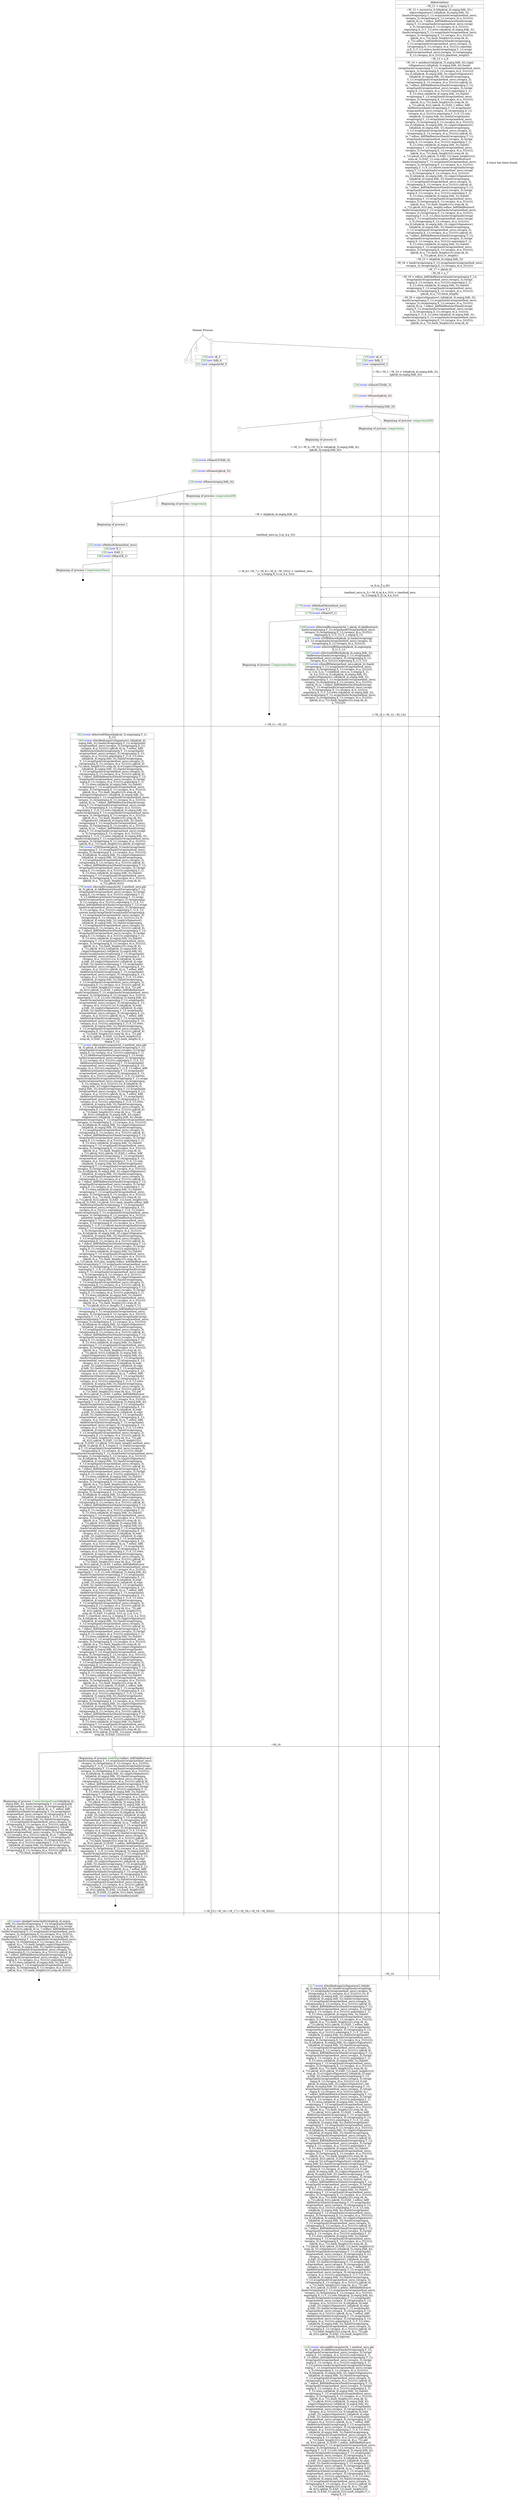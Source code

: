 digraph {
graph [ordering = out]
edge [arrowhead = none, penwidth = 1.6, fontsize = 30]
node [shape = point, width = 0, height = 0, fontsize = 30]
Trace<br/>
[label = <A trace has been found.<br/>
>, shape = plaintext]
P0__0 [label = "Honest Process", shape = plaintext]
P__0 [label = "Attacker", shape = plaintext]
Trace -> P0__0 [label = "", style = invisible, weight = 100]{rank = same; P0__0 P__0}
P0__0 -> P0__1 [label = <>, weight = 100]
/*RPar */
P0__1 -> P0_1__1 [label = <>]
P0__1 -> P0_0__1 [label = <>]
P0__1 [label = "", fixedsize = false, width = 0, height = 0, shape = none]
{rank = same; P0_0__1 P0_1__1}
P0_0__1 [label = "!", shape = ellipse]
{rank = same; P0_0_1__1 P0_0_0__1}
P0_0_1__1 [label = "", fixedsize = false, width = 0, height = 0, shape = none]
P0_0__1 -> P0_0_1__1 [label = <>]
P0_0_0__1 [label = "", fixedsize = false, width = 0, height = 0, shape = none]
P0_0__1 -> P0_0_0__1 [label = <>]
P0_0_0__1 -> P0_0_0__2 [label = <>, weight = 100]
P0_0_0__2 [shape = plaintext, label = <<TABLE BORDER="0" CELLBORDER="1" CELLSPACING="0" CELLPADDING="4"> <TR><TD><FONT COLOR="darkgreen">{19}</FONT><FONT COLOR="blue">new </FONT>sk_4</TD></TR><TR><TD><FONT COLOR="darkgreen">{20}</FONT><FONT COLOR="blue">new </FONT>ltdh_3</TD></TR><TR><TD><FONT COLOR="darkgreen">{21}</FONT><FONT COLOR="blue">new </FONT>computerId_1</TD></TR></TABLE>>]
P0_0_0__2 -> P0_0_0__3 [label = <>, weight = 100]
P0_0_0__3 -> P0_0_0__4 [label = <>, weight = 100]
P__0 -> P__1 [label = <>, weight = 100]
{rank = same; P__1 P0_0_0__4}
P0_0_0__4 -> P0_0_0__5 [label = <>, weight = 100]
P__1 -> P__2 [label = <>, weight = 100]
{rank = same; P__2 P0_0_0__5}
P0_0_0__5 -> P__2 [label = <(~M,(~M_1,~M_2)) = (id(pk(sk_4),exp(g,ltdh_3)),<br/>
(pk(sk_4),exp(g,ltdh_3)))>, arrowhead = normal]
P0_0_0__5 -> P0_0_0__6 [label = <>, weight = 100]
P__2 -> P__3 [label = <>, weight = 100]
{rank = same; P__3 P0_0_0__6}
P0_0_0__6 -> P0_0_0__7 [label = <>, weight = 100]
P0_0_0__7 [shape = plaintext, label = <<TABLE BORDER="0" CELLBORDER="1" CELLSPACING="0" CELLPADDING="4"> <TR><TD><FONT COLOR="darkgreen">{24}</FONT><FONT COLOR="blue">event</FONT> eShareLT(ltdh_3)</TD></TR></TABLE>>]
P0_0_0__7 -> P0_0_0__8 [label = <>, weight = 100]
P0_0_0__8 -> P0_0_0__9 [label = <>, weight = 100]
P0_0_0__9 [color = red, shape = plaintext, label = <<TABLE BORDER="0" CELLBORDER="1" CELLSPACING="0" CELLPADDING="4"> <TR><TD><FONT COLOR="darkgreen">{25}</FONT><FONT COLOR="blue">event</FONT> eHonest(pk(sk_4))</TD></TR></TABLE>>]
P0_0_0__9 -> P0_0_0__10 [label = <>, weight = 100]
P0_0_0__10 -> P0_0_0__11 [label = <>, weight = 100]
P0_0_0__11 [shape = plaintext, label = <<TABLE BORDER="0" CELLBORDER="1" CELLSPACING="0" CELLPADDING="4"> <TR><TD><FONT COLOR="darkgreen">{26}</FONT><FONT COLOR="blue">event</FONT> eHonest(exp(g,ltdh_3))</TD></TR></TABLE>>]
P0_0_0__11 -> P0_0_0__12 [label = <>, weight = 100]
/*RPar */
P0_0_0__12 -> P0_0_0_1__12 [label = <>]
P0_0_0__12 -> P0_0_0_0__12 [label = <>]
P0_0_0__12 [label = "", fixedsize = false, width = 0, height = 0, shape = none]
{rank = same; P0_0_0_0__12 P0_0_0_1__12}
P0_0_0_0__12 -> P0_0_0_0__13 [label = <>, weight = 100]
P0_0_0_0__13 [shape = plaintext, label = <<TABLE BORDER="0" CELLBORDER="1" CELLSPACING="0" CELLPADDING="4"> <TR><TD>Beginning of process <FONT COLOR="darkgreen">compromiseDH</FONT></TD></TR></TABLE>>]
P0_0_0_0__13 -> P0_0_0_0__14 [label = <>, weight = 100]
/*RPar */
P0_0_0_1__12 -> P0_0_0_1_1__12 [label = <>]
P0_0_0_1__12 -> P0_0_0_1_0__12 [label = <>]
P0_0_0_1__12 [label = "", fixedsize = false, width = 0, height = 0, shape = none]
{rank = same; P0_0_0_1_0__12 P0_0_0_1_1__12}
P0_0_0_1_0__12 -> P0_0_0_1_0__13 [label = <>, weight = 100]
P0_0_0_1_0__13 [shape = plaintext, label = <<TABLE BORDER="0" CELLBORDER="1" CELLSPACING="0" CELLPADDING="4"> <TR><TD>Beginning of process <FONT COLOR="darkgreen">compromise</FONT></TD></TR></TABLE>>]
P0_0_0_1_0__13 -> P0_0_0_1_0__14 [label = <>, weight = 100]
/*RPar */
P0_0_0_1_1__12 -> P0_0_0_1_1_1__12 [label = <>]
P0_0_0_1_1__12 -> P0_0_0_1_1_0__12 [label = <>]
P0_0_0_1_1__12 [label = "", fixedsize = false, width = 0, height = 0, shape = none]
{rank = same; P0_0_0_1_1_0__12 P0_0_0_1_1_1__12}
P0_0_0_1_1_0__12 [label = "!", shape = ellipse]
P0_0_0_1_1_0_0__12 [label = "", fixedsize = false, width = 0, height = 0, shape = none]
P0_0_0_1_1_0__12 -> P0_0_0_1_1_0_0__12 [label = <>, weight = 100]
P0_0_0_1_1_0_0__12 -> P0_0_0_1_1_0_0__13 [label = <>, weight = 100]
P0_0_0_1_1_0_0__13 [shape = plaintext, label = <<TABLE BORDER="0" CELLBORDER="1" CELLSPACING="0" CELLPADDING="4"> <TR><TD>Beginning of process <FONT COLOR="darkgreen">R</FONT></TD></TR></TABLE>>]
P0_0_0_1_1_0_0__13 -> P0_0_0_1_1_0_0__14 [label = <>, weight = 100]
P0_0_0_1_1_1__12 [label = "!", shape = ellipse]
P0_0_1__1 -> P0_0_1__2 [label = <>, weight = 100]
P0_0_1__2 [shape = plaintext, label = <<TABLE BORDER="0" CELLBORDER="1" CELLSPACING="0" CELLPADDING="4"> <TR><TD><FONT COLOR="darkgreen">{19}</FONT><FONT COLOR="blue">new </FONT>sk_5</TD></TR><TR><TD><FONT COLOR="darkgreen">{20}</FONT><FONT COLOR="blue">new </FONT>ltdh_4</TD></TR><TR><TD><FONT COLOR="darkgreen">{21}</FONT><FONT COLOR="blue">new </FONT>computerId_3</TD></TR></TABLE>>]
P0_0_1__2 -> P0_0_1__3 [label = <>, weight = 100]
P0_0_1__3 -> P0_0_1__4 [label = <>, weight = 100]
P0_0_0_1_1_1__13 [label = "", style = invisible]
P0_0_0_1_1_1__12 -> P0_0_0_1_1_1__13 [label = <>, weight = 100, style = invisible]
P0_0_0_1_1_0_0__14 -> P0_0_0_1_1_0_0__15 [label = <>, weight = 100]
P0_0_0_1_0__14 -> P0_0_0_1_0__15 [label = <>, weight = 100]
P0_0_0_0__14 -> P0_0_0_0__15 [label = <>, weight = 100]
P__3 -> P__4 [label = <>, weight = 100]
{rank = same; P__4 P0_0_0_0__15 P0_0_0_1_0__15 P0_0_0_1_1_0_0__15 P0_0_0_1_1_1__13 P0_0_1__4}
P0_0_1__4 -> P0_0_1__5 [label = <>, weight = 100]
P__4 -> P__5 [label = <>, weight = 100]
{rank = same; P__5 P0_0_1__5}
P0_0_1__5 -> P__5 [label = <(~M_3,(~M_4,~M_5)) = (id(pk(sk_5),exp(g,ltdh_4)),<br/>
(pk(sk_5),exp(g,ltdh_4)))>, arrowhead = normal]
P0_0_1__5 -> P0_0_1__6 [label = <>, weight = 100]
P0_0_0_1_1_1__14 [label = "", style = invisible]
P0_0_0_1_1_1__13 -> P0_0_0_1_1_1__14 [label = <>, weight = 100, style = invisible]
P0_0_0_1_1_0_0__15 -> P0_0_0_1_1_0_0__16 [label = <>, weight = 100]
P0_0_0_1_0__15 -> P0_0_0_1_0__16 [label = <>, weight = 100]
P0_0_0_0__15 -> P0_0_0_0__16 [label = <>, weight = 100]
P__5 -> P__6 [label = <>, weight = 100]
{rank = same; P__6 P0_0_0_0__16 P0_0_0_1_0__16 P0_0_0_1_1_0_0__16 P0_0_0_1_1_1__14 P0_0_1__6}
P0_0_1__6 -> P0_0_1__7 [label = <>, weight = 100]
P0_0_1__7 [shape = plaintext, label = <<TABLE BORDER="0" CELLBORDER="1" CELLSPACING="0" CELLPADDING="4"> <TR><TD><FONT COLOR="darkgreen">{24}</FONT><FONT COLOR="blue">event</FONT> eShareLT(ltdh_4)</TD></TR></TABLE>>]
P0_0_1__7 -> P0_0_1__8 [label = <>, weight = 100]
P0_0_1__8 -> P0_0_1__9 [label = <>, weight = 100]
P0_0_1__9 [color = red, shape = plaintext, label = <<TABLE BORDER="0" CELLBORDER="1" CELLSPACING="0" CELLPADDING="4"> <TR><TD><FONT COLOR="darkgreen">{25}</FONT><FONT COLOR="blue">event</FONT> eHonest(pk(sk_5))</TD></TR></TABLE>>]
P0_0_1__9 -> P0_0_1__10 [label = <>, weight = 100]
P0_0_1__10 -> P0_0_1__11 [label = <>, weight = 100]
P0_0_1__11 [shape = plaintext, label = <<TABLE BORDER="0" CELLBORDER="1" CELLSPACING="0" CELLPADDING="4"> <TR><TD><FONT COLOR="darkgreen">{26}</FONT><FONT COLOR="blue">event</FONT> eHonest(exp(g,ltdh_4))</TD></TR></TABLE>>]
P0_0_1__11 -> P0_0_1__12 [label = <>, weight = 100]
/*RPar */
P0_0_1__12 -> P0_0_1_1__12 [label = <>]
P0_0_1__12 -> P0_0_1_0__12 [label = <>]
P0_0_1__12 [label = "", fixedsize = false, width = 0, height = 0, shape = none]
{rank = same; P0_0_1_0__12 P0_0_1_1__12}
P0_0_1_0__12 -> P0_0_1_0__13 [label = <>, weight = 100]
P0_0_1_0__13 [shape = plaintext, label = <<TABLE BORDER="0" CELLBORDER="1" CELLSPACING="0" CELLPADDING="4"> <TR><TD>Beginning of process <FONT COLOR="darkgreen">compromiseDH</FONT></TD></TR></TABLE>>]
P0_0_1_0__13 -> P0_0_1_0__14 [label = <>, weight = 100]
/*RPar */
P0_0_1_1__12 -> P0_0_1_1_1__12 [label = <>]
P0_0_1_1__12 -> P0_0_1_1_0__12 [label = <>]
P0_0_1_1__12 [label = "", fixedsize = false, width = 0, height = 0, shape = none]
{rank = same; P0_0_1_1_0__12 P0_0_1_1_1__12}
P0_0_1_1_0__12 -> P0_0_1_1_0__13 [label = <>, weight = 100]
P0_0_1_1_0__13 [shape = plaintext, label = <<TABLE BORDER="0" CELLBORDER="1" CELLSPACING="0" CELLPADDING="4"> <TR><TD>Beginning of process <FONT COLOR="darkgreen">compromise</FONT></TD></TR></TABLE>>]
P0_0_1_1_0__13 -> P0_0_1_1_0__14 [label = <>, weight = 100]
/*RPar */
P0_0_1_1_1__12 -> P0_0_1_1_1_1__12 [label = <>]
P0_0_1_1_1__12 -> P0_0_1_1_1_0__12 [label = <>]
P0_0_1_1_1__12 [label = "", fixedsize = false, width = 0, height = 0, shape = none]
{rank = same; P0_0_1_1_1_0__12 P0_0_1_1_1_1__12}
P0_0_1_1_1_0__12 [label = "!", shape = ellipse]
P0_0_1_1_1_1__12 [label = "!", shape = ellipse]
P0_0_1_1_1_1_0__12 [label = "", fixedsize = false, width = 0, height = 0, shape = none]
P0_0_1_1_1_1__12 -> P0_0_1_1_1_1_0__12 [label = <>, weight = 100]
/*RPar */
P0_1__1 -> P0_1_1__1 [label = <>]
P0_1__1 -> P0_1_0__1 [label = <>]
P0_1__1 [label = "", fixedsize = false, width = 0, height = 0, shape = none]
{rank = same; P0_1_0__1 P0_1_1__1}
P0_1_0__1 [label = "!", shape = ellipse]
/*RPar */
P0_1_1__1 -> P0_1_1_1__1 [label = <>]
P0_1_1__1 -> P0_1_1_0__1 [label = <>]
P0_1_1__1 [label = "", fixedsize = false, width = 0, height = 0, shape = none]
{rank = same; P0_1_1_0__1 P0_1_1_1__1}
P0_1_1_0__1 [label = "!", shape = ellipse]
P0_1_1_1__1 [label = "!", shape = ellipse]
P0_0_1_1_1_1_0__12 -> P0_0_1_1_1_1_0__13 [label = <>, weight = 100]
P0_0_1_1_1_0__13 [label = "", style = invisible]
P0_0_1_1_1_0__12 -> P0_0_1_1_1_0__13 [label = <>, weight = 100, style = invisible]
P0_0_1_1_0__14 -> P0_0_1_1_0__15 [label = <>, weight = 100]
P0_0_1_0__14 -> P0_0_1_0__15 [label = <>, weight = 100]
P0_0_0_1_1_1__15 [label = "", style = invisible]
P0_0_0_1_1_1__14 -> P0_0_0_1_1_1__15 [label = <>, weight = 100, style = invisible]
P0_0_0_1_1_0_0__16 -> P0_0_0_1_1_0_0__17 [label = <>, weight = 100]
P0_0_0_1_0__16 -> P0_0_0_1_0__17 [label = <>, weight = 100]
P0_0_0_0__16 -> P0_0_0_0__17 [label = <>, weight = 100]
P__6 -> P__7 [label = <>, weight = 100]
{rank = same; P__7 P0_0_0_0__17 P0_0_0_1_0__17 P0_0_0_1_1_0_0__17 P0_0_0_1_1_1__15 P0_0_1_0__15 P0_0_1_1_0__15 P0_0_1_1_1_0__13 P0_0_1_1_1_1_0__13}
P0_0_1_1_1_1_0__13 -> P0_0_1_1_1_1_0__14 [label = <>, weight = 100]
P__7 -> P__8 [label = <>, weight = 100]
{rank = same; P__8 P0_0_1_1_1_1_0__14}
P0_0_1_1_1_1_0__14 -> P__8 [label = <~M = id(pk(sk_4),exp(g,ltdh_3))>, dir = back, arrowhead = normal]
P0_0_1_1_1_1_0__14 -> P0_0_1_1_1_1_0__15 [label = <>, weight = 100]
P0_0_1_1_1_0__14 [label = "", style = invisible]
P0_0_1_1_1_0__13 -> P0_0_1_1_1_0__14 [label = <>, weight = 100, style = invisible]
P0_0_1_1_0__15 -> P0_0_1_1_0__16 [label = <>, weight = 100]
P0_0_1_0__15 -> P0_0_1_0__16 [label = <>, weight = 100]
P0_0_0_1_1_1__16 [label = "", style = invisible]
P0_0_0_1_1_1__15 -> P0_0_0_1_1_1__16 [label = <>, weight = 100, style = invisible]
P0_0_0_1_1_0_0__17 -> P0_0_0_1_1_0_0__18 [label = <>, weight = 100]
P0_0_0_1_0__17 -> P0_0_0_1_0__18 [label = <>, weight = 100]
P0_0_0_0__17 -> P0_0_0_0__18 [label = <>, weight = 100]
P__8 -> P__9 [label = <>, weight = 100]
{rank = same; P__9 P0_0_0_0__18 P0_0_0_1_0__18 P0_0_0_1_1_0_0__18 P0_0_0_1_1_1__16 P0_0_1_0__16 P0_0_1_1_0__16 P0_0_1_1_1_0__14 P0_0_1_1_1_1_0__15}
P0_0_1_1_1_1_0__15 -> P0_0_1_1_1_1_0__16 [label = <>, weight = 100]
P0_0_1_1_1_1_0__16 [shape = plaintext, label = <<TABLE BORDER="0" CELLBORDER="1" CELLSPACING="0" CELLPADDING="4"> <TR><TD>Beginning of process <FONT COLOR="darkgreen">I</FONT></TD></TR></TABLE>>]
P0_0_1_1_1_1_0__16 -> P0_0_1_1_1_1_0__17 [label = <>, weight = 100]
P0_0_1_1_1_1_0__17 -> P0_0_1_1_1_1_0__18 [label = <>, weight = 100]
P0_0_1_1_1_0__15 [label = "", style = invisible]
P0_0_1_1_1_0__14 -> P0_0_1_1_1_0__15 [label = <>, weight = 100, style = invisible]
P0_0_1_1_0__16 -> P0_0_1_1_0__17 [label = <>, weight = 100]
P0_0_1_0__16 -> P0_0_1_0__17 [label = <>, weight = 100]
P0_0_0_1_1_1__17 [label = "", style = invisible]
P0_0_0_1_1_1__16 -> P0_0_0_1_1_1__17 [label = <>, weight = 100, style = invisible]
P0_0_0_1_1_0_0__18 -> P0_0_0_1_1_0_0__19 [label = <>, weight = 100]
P0_0_0_1_0__18 -> P0_0_0_1_0__19 [label = <>, weight = 100]
P0_0_0_0__18 -> P0_0_0_0__19 [label = <>, weight = 100]
P__9 -> P__10 [label = <>, weight = 100]
{rank = same; P__10 P0_0_0_0__19 P0_0_0_1_0__19 P0_0_0_1_1_0_0__19 P0_0_0_1_1_1__17 P0_0_1_0__17 P0_0_1_1_0__17 P0_0_1_1_1_0__15 P0_0_1_1_1_1_0__18}
P0_0_1_1_1_1_0__18 -> P0_0_1_1_1_1_0__19 [label = <>, weight = 100]
P__10 -> P__11 [label = <>, weight = 100]
{rank = same; P__11 P0_0_1_1_1_1_0__19}
P0_0_1_1_1_1_0__19 -> P__11 [label = <(method_zero,(a_3,(a_4,a_5)))>, dir = back, arrowhead = normal]
P0_0_1_1_1_1_0__19 -> P0_0_1_1_1_1_0__20 [label = <>, weight = 100]
P0_0_1_1_1_0__16 [label = "", style = invisible]
P0_0_1_1_1_0__15 -> P0_0_1_1_1_0__16 [label = <>, weight = 100, style = invisible]
P0_0_1_1_0__17 -> P0_0_1_1_0__18 [label = <>, weight = 100]
P0_0_1_0__17 -> P0_0_1_0__18 [label = <>, weight = 100]
P0_0_0_1_1_1__18 [label = "", style = invisible]
P0_0_0_1_1_1__17 -> P0_0_0_1_1_1__18 [label = <>, weight = 100, style = invisible]
P0_0_0_1_1_0_0__19 -> P0_0_0_1_1_0_0__20 [label = <>, weight = 100]
P0_0_0_1_0__19 -> P0_0_0_1_0__20 [label = <>, weight = 100]
P0_0_0_0__19 -> P0_0_0_0__20 [label = <>, weight = 100]
P__11 -> P__12 [label = <>, weight = 100]
{rank = same; P__12 P0_0_0_0__20 P0_0_0_1_0__20 P0_0_0_1_1_0_0__20 P0_0_0_1_1_1__18 P0_0_1_0__18 P0_0_1_1_0__18 P0_0_1_1_1_0__16 P0_0_1_1_1_1_0__20}
P0_0_1_1_1_1_0__20 -> P0_0_1_1_1_1_0__21 [label = <>, weight = 100]
P0_0_1_1_1_1_0__21 [shape = plaintext, label = <<TABLE BORDER="0" CELLBORDER="1" CELLSPACING="0" CELLPADDING="4"> <TR><TD><FONT COLOR="darkgreen">{33}</FONT><FONT COLOR="blue">event</FONT> eMethodOk(method_zero)</TD></TR><TR><TD><FONT COLOR="darkgreen">{34}</FONT><FONT COLOR="blue">new </FONT>X_1</TD></TR><TR><TD><FONT COLOR="darkgreen">{35}</FONT><FONT COLOR="blue">new </FONT>EAD_1</TD></TR><TR><TD><FONT COLOR="darkgreen">{36}</FONT><FONT COLOR="blue">event</FONT> eShare(X_1)</TD></TR></TABLE>>]
P0_0_1_1_1_1_0__21 -> P0_0_1_1_1_1_0__22 [label = <>, weight = 100]
/*RPar */
P0_0_1_1_1_1_0__22 -> P0_0_1_1_1_1_0_1__22 [label = <>]
P0_0_1_1_1_1_0__22 -> P0_0_1_1_1_1_0_0__22 [label = <>]
P0_0_1_1_1_1_0__22 [label = "", fixedsize = false, width = 0, height = 0, shape = none]
{rank = same; P0_0_1_1_1_1_0_0__22 P0_0_1_1_1_1_0_1__22}
P0_0_1_1_1_1_0_0__22 -> P0_0_1_1_1_1_0_0__23 [label = <>, weight = 100]
P0_0_1_1_1_0__17 [label = "", style = invisible]
P0_0_1_1_1_0__16 -> P0_0_1_1_1_0__17 [label = <>, weight = 100, style = invisible]
P0_0_1_1_0__18 -> P0_0_1_1_0__19 [label = <>, weight = 100]
P0_0_1_0__18 -> P0_0_1_0__19 [label = <>, weight = 100]
P0_0_0_1_1_1__19 [label = "", style = invisible]
P0_0_0_1_1_1__18 -> P0_0_0_1_1_1__19 [label = <>, weight = 100, style = invisible]
P0_0_0_1_1_0_0__20 -> P0_0_0_1_1_0_0__21 [label = <>, weight = 100]
P0_0_0_1_0__20 -> P0_0_0_1_0__21 [label = <>, weight = 100]
P0_0_0_0__20 -> P0_0_0_0__21 [label = <>, weight = 100]
P__12 -> P__13 [label = <>, weight = 100]
{rank = same; P__13 P0_0_0_0__21 P0_0_0_1_0__21 P0_0_0_1_1_0_0__21 P0_0_0_1_1_1__19 P0_0_1_0__19 P0_0_1_1_0__19 P0_0_1_1_1_0__17 P0_0_1_1_1_1_0_0__23}
P0_0_1_1_1_1_0_0__23 -> P0_0_1_1_1_1_0_0__24 [label = <>, weight = 100]
P__13 -> P__14 [label = <>, weight = 100]
{rank = same; P__14 P0_0_1_1_1_1_0_0__24}
P0_0_1_1_1_1_0_0__24 -> P__14 [label = <(~M_6,(~M_7,(~M_8,(~M_9,~M_10)))) = (method_zero,<br/>
(a_3,(exp(g,X_1),(a_4,a_5))))>, arrowhead = normal]
P0_0_1_1_1_1_0_0__24 -> P0_0_1_1_1_1_0_0__25 [label = <>, weight = 100]
P0_0_1_1_1_0__18 [label = "", style = invisible]
P0_0_1_1_1_0__17 -> P0_0_1_1_1_0__18 [label = <>, weight = 100, style = invisible]
P0_0_1_1_0__19 -> P0_0_1_1_0__20 [label = <>, weight = 100]
P0_0_1_0__19 -> P0_0_1_0__20 [label = <>, weight = 100]
P0_0_0_1_1_1__20 [label = "", style = invisible]
P0_0_0_1_1_1__19 -> P0_0_0_1_1_1__20 [label = <>, weight = 100, style = invisible]
P0_0_0_1_1_0_0__21 -> P0_0_0_1_1_0_0__22 [label = <>, weight = 100]
P0_0_0_1_0__21 -> P0_0_0_1_0__22 [label = <>, weight = 100]
P0_0_0_0__21 -> P0_0_0_0__22 [label = <>, weight = 100]
P__14 -> P__15 [label = <>, weight = 100]
{rank = same; P__15 P0_0_0_0__22 P0_0_0_1_0__22 P0_0_0_1_1_0_0__22 P0_0_0_1_1_1__20 P0_0_1_0__20 P0_0_1_1_0__20 P0_0_1_1_1_0__18 P0_0_1_1_1_1_0_0__25}
P0_0_1_1_1_1_0_1__22 -> P0_0_1_1_1_1_0_1__23 [label = <>, weight = 100]
P0_0_1_1_1_1_0_1__23 [shape = plaintext, label = <<TABLE BORDER="0" CELLBORDER="1" CELLSPACING="0" CELLPADDING="4"> <TR><TD>Beginning of process <FONT COLOR="darkgreen">CompromiseShare</FONT></TD></TR></TABLE>>]
P0_0_1_1_1_1_0_1__23 -> P0_0_1_1_1_1_0_1__24 [label = <>, weight = 100]
P0_0_1_1_1_1_0_1__25 [label = "", width = 0.3, height = 0.3]
P0_0_1_1_1_1_0_1__24 -> P0_0_1_1_1_1_0_1__25 [label = <>, weight = 100]
P0_0_0_1_1_0_0__22 -> P0_0_0_1_1_0_0__23 [label = <>, weight = 100]
P0_0_0_1_0__22 -> P0_0_0_1_0__23 [label = <>, weight = 100]
P0_0_0_0__22 -> P0_0_0_0__23 [label = <>, weight = 100]
P__15 -> P__16 [label = <>, weight = 100]
{rank = same; P__16 P0_0_0_0__23 P0_0_0_1_0__23 P0_0_0_1_1_0_0__23}
P0_0_0_1_1_0_0__23 -> P0_0_0_1_1_0_0__24 [label = <>, weight = 100]
P__16 -> P__17 [label = <>, weight = 100]
{rank = same; P__17 P0_0_0_1_1_0_0__24}
P0_0_0_1_1_0_0__24 -> P__17 [label = <(a_6,(a_7,a_8))>, dir = back, arrowhead = normal]
P0_0_0_1_1_0_0__24 -> P0_0_0_1_1_0_0__25 [label = <>, weight = 100]
P0_0_0_1_0__23 -> P0_0_0_1_0__24 [label = <>, weight = 100]
P0_0_0_0__23 -> P0_0_0_0__24 [label = <>, weight = 100]
P__17 -> P__18 [label = <>, weight = 100]
{rank = same; P__18 P0_0_0_0__24 P0_0_0_1_0__24 P0_0_0_1_1_0_0__25}
P0_0_0_1_1_0_0__25 -> P0_0_0_1_1_0_0__26 [label = <>, weight = 100]
P0_0_0_1_0__24 -> P0_0_0_1_0__25 [label = <>, weight = 100]
P0_0_0_0__24 -> P0_0_0_0__25 [label = <>, weight = 100]
P__18 -> P__19 [label = <>, weight = 100]
{rank = same; P__19 P0_0_0_0__25 P0_0_0_1_0__25 P0_0_0_1_1_0_0__26}
P0_0_0_1_1_0_0__26 -> P0_0_0_1_1_0_0__27 [label = <>, weight = 100]
P__19 -> P__20 [label = <>, weight = 100]
{rank = same; P__20 P0_0_0_1_1_0_0__27}
P0_0_0_1_1_0_0__27 -> P__20 [label = <(method_zero,(a_3,(~M_8,(a_4,a_5)))) = (method_zero,<br/>
(a_3,(exp(g,X_1),(a_4,a_5))))>, dir = back, arrowhead = normal]
P0_0_0_1_1_0_0__27 -> P0_0_0_1_1_0_0__28 [label = <>, weight = 100]
P0_0_0_1_0__25 -> P0_0_0_1_0__26 [label = <>, weight = 100]
P0_0_0_0__25 -> P0_0_0_0__26 [label = <>, weight = 100]
P__20 -> P__21 [label = <>, weight = 100]
{rank = same; P__21 P0_0_0_0__26 P0_0_0_1_0__26 P0_0_0_1_1_0_0__28}
P0_0_0_1_1_0_0__28 -> P0_0_0_1_1_0_0__29 [label = <>, weight = 100]
P0_0_0_1_1_0_0__29 [shape = plaintext, label = <<TABLE BORDER="0" CELLBORDER="1" CELLSPACING="0" CELLPADDING="4"> <TR><TD><FONT COLOR="darkgreen">{176}</FONT><FONT COLOR="blue">event</FONT> eMethodOk(method_zero)</TD></TR><TR><TD><FONT COLOR="darkgreen">{178}</FONT><FONT COLOR="blue">new </FONT>Y_1</TD></TR><TR><TD><FONT COLOR="darkgreen">{179}</FONT><FONT COLOR="blue">event</FONT> eShare(Y_1)</TD></TR></TABLE>>]
P0_0_0_1_1_0_0__29 -> P0_0_0_1_1_0_0__30 [label = <>, weight = 100]
/*RPar */
P0_0_0_1_1_0_0__30 -> P0_0_0_1_1_0_0_1__30 [label = <>]
P0_0_0_1_1_0_0__30 -> P0_0_0_1_1_0_0_0__30 [label = <>]
P0_0_0_1_1_0_0__30 [label = "", fixedsize = false, width = 0, height = 0, shape = none]
{rank = same; P0_0_0_1_1_0_0_0__30 P0_0_0_1_1_0_0_1__30}
P0_0_0_1_1_0_0_0__30 -> P0_0_0_1_1_0_0_0__31 [label = <>, weight = 100]
P0_0_0_1_1_0_0_0__31 [shape = plaintext, label = <<TABLE BORDER="0" CELLBORDER="1" CELLSPACING="0" CELLPADDING="4"> <TR><TD><FONT COLOR="darkgreen">{200}</FONT><FONT COLOR="blue">event</FONT> eDerivedR(computerId_1,pk(sk_4),hkdfextract(<br/>
hash((wrap(exp(g,Y_1)),wrap(hash((wrap(method_zero),<br/>
(wrap(a_3),(wrap(exp(g,X_1)),(wrap(a_4),a_5)))))))),<br/>
exp(exp(g,X_1),Y_1)),Y_1,exp(g,X_1))</TD></TR><TR><TD><FONT COLOR="darkgreen">{201}</FONT><FONT COLOR="blue">event</FONT> eTHRShared(pk(sk_4),hash((wrap(exp(<br/>
g,Y_1)),wrap(hash((wrap(method_zero),(wrap(a_3),<br/>
(wrap(exp(g,X_1)),(wrap(a_4),a_5)))))))))</TD></TR><TR><TD><FONT COLOR="darkgreen">{202}</FONT><FONT COLOR="blue">event</FONT> eDerivedRShared(pk(sk_4),exp(exp(g,<br/>
X_1),Y_1))</TD></TR><TR><TD><FONT COLOR="darkgreen">{203}</FONT><FONT COLOR="blue">event</FONT> eDerivedIdR(id(pk(sk_4),exp(g,ltdh_3)),<br/>
hkdfextract(hash((wrap(exp(g,Y_1)),wrap(hash((<br/>
wrap(method_zero),(wrap(a_3),(wrap(exp(g,X_1)),<br/>
(wrap(a_4),a_5)))))))),exp(exp(g,X_1),Y_1)))</TD></TR><TR><TD><FONT COLOR="darkgreen">{205}</FONT><FONT COLOR="blue">event</FONT> eSendRData(method_zero,pk(sk_4),(hash(<br/>
(wrap(exp(g,Y_1)),wrap(hash((wrap(method_zero),<br/>
(wrap(a_3),(wrap(exp(g,X_1)),(wrap(a_4),a_5)))))))),<br/>
(a_3,(a_5,(a_7,((method_zero,(a_3,(exp(g,X_1),<br/>
(a_4,a_5)))),(a_6,(id(pk(sk_4),exp(g,ltdh_3)),<br/>
(sign((sSignature1,(id(pk(sk_4),exp(g,ltdh_3)),<br/>
(hash((wrap(exp(g,Y_1)),wrap(hash((wrap(method_zero),<br/>
(wrap(a_3),(wrap(exp(g,X_1)),(wrap(a_4),a_5)))))))),<br/>
(pk(sk_4),(a_7,edhoc_kdf(hkdfextract(hash((wrap(<br/>
exp(g,Y_1)),wrap(hash((wrap(method_zero),(wrap(<br/>
a_3),(wrap(exp(g,X_1)),(wrap(a_4),a_5)))))))),<br/>
exp(exp(g,X_1),Y_1)),stwo,(id(pk(sk_4),exp(g,ltdh_3)),<br/>
(hash((wrap(exp(g,Y_1)),wrap(hash((wrap(method_zero),<br/>
(wrap(a_3),(wrap(exp(g,X_1)),(wrap(a_4),a_5)))))))),<br/>
(pk(sk_4),a_7))),hash_length)))))),srep,sk_4),<br/>
a_7)))))))))</TD></TR></TABLE>>]
P0_0_0_1_1_0_0_0__31 -> P0_0_0_1_1_0_0_0__32 [label = <>, weight = 100]
P0_0_0_1_1_0_0_0__32 -> P0_0_0_1_1_0_0_0__33 [label = <>, weight = 100]
P0_0_0_1_0__26 -> P0_0_0_1_0__27 [label = <>, weight = 100]
P0_0_0_0__26 -> P0_0_0_0__27 [label = <>, weight = 100]
P__21 -> P__22 [label = <>, weight = 100]
{rank = same; P__22 P0_0_0_0__27 P0_0_0_1_0__27 P0_0_0_1_1_0_0_0__33}
P0_0_0_1_1_0_0_0__33 -> P0_0_0_1_1_0_0_0__34 [label = <>, weight = 100]
P__22 -> P__23 [label = <>, weight = 100]
{rank = same; P__23 P0_0_0_1_1_0_0_0__34}
P0_0_0_1_1_0_0_0__34 -> P__23 [label = <(~M_11,(~M_12,~M_13))>, arrowhead = normal]
P0_0_0_1_1_0_0_0__34 -> P0_0_0_1_1_0_0_0__35 [label = <>, weight = 100]
P0_0_0_1_0__27 -> P0_0_0_1_0__28 [label = <>, weight = 100]
P0_0_0_0__27 -> P0_0_0_0__28 [label = <>, weight = 100]
P__23 -> P__24 [label = <>, weight = 100]
{rank = same; P__24 P0_0_0_0__28 P0_0_0_1_0__28 P0_0_0_1_1_0_0_0__35}
P0_0_0_1_1_0_0_1__30 -> P0_0_0_1_1_0_0_1__31 [label = <>, weight = 100]
P0_0_0_1_1_0_0_1__31 [shape = plaintext, label = <<TABLE BORDER="0" CELLBORDER="1" CELLSPACING="0" CELLPADDING="4"> <TR><TD>Beginning of process <FONT COLOR="darkgreen">CompromiseShare</FONT></TD></TR></TABLE>>]
P0_0_0_1_1_0_0_1__31 -> P0_0_0_1_1_0_0_1__32 [label = <>, weight = 100]
P0_0_0_1_1_0_0_1__33 [label = "", width = 0.3, height = 0.3]
P0_0_0_1_1_0_0_1__32 -> P0_0_0_1_1_0_0_1__33 [label = <>, weight = 100]
P0_0_1_1_1_1_0_0__25 -> P0_0_1_1_1_1_0_0__26 [label = <>, weight = 100]
P0_0_1_1_1_0__19 [label = "", style = invisible]
P0_0_1_1_1_0__18 -> P0_0_1_1_1_0__19 [label = <>, weight = 100, style = invisible]
P0_0_1_1_0__20 -> P0_0_1_1_0__21 [label = <>, weight = 100]
P0_0_1_0__20 -> P0_0_1_0__21 [label = <>, weight = 100]
P0_0_0_1_1_1__21 [label = "", style = invisible]
P0_0_0_1_1_1__20 -> P0_0_0_1_1_1__21 [label = <>, weight = 100, style = invisible]
P0_0_0_1_1_0_0_1__34 [label = "", style = invisible]
P0_0_0_1_1_0_0_1__33 -> P0_0_0_1_1_0_0_1__34 [label = <>, weight = 100, style = invisible]
P0_0_0_1_1_0_0_0__35 -> P0_0_0_1_1_0_0_0__36 [label = <>, weight = 100]
P0_0_0_1_0__28 -> P0_0_0_1_0__29 [label = <>, weight = 100]
P0_0_0_0__28 -> P0_0_0_0__29 [label = <>, weight = 100]
P__24 -> P__25 [label = <>, weight = 100]
{rank = same; P__25 P0_0_0_0__29 P0_0_0_1_0__29 P0_0_0_1_1_0_0_0__36 P0_0_0_1_1_0_0_1__34 P0_0_0_1_1_1__21 P0_0_1_0__21 P0_0_1_1_0__21 P0_0_1_1_1_0__19 P0_0_1_1_1_1_0_0__26}
P0_0_1_1_1_1_0_0__26 -> P0_0_1_1_1_1_0_0__27 [label = <>, weight = 100]
P__25 -> P__26 [label = <>, weight = 100]
{rank = same; P__26 P0_0_1_1_1_1_0_0__27}
P0_0_1_1_1_1_0_0__27 -> P__26 [label = <(~M_11,~M_12)>, dir = back, arrowhead = normal]
P0_0_1_1_1_1_0_0__27 -> P0_0_1_1_1_1_0_0__28 [label = <>, weight = 100]
P0_0_1_1_1_0__20 [label = "", style = invisible]
P0_0_1_1_1_0__19 -> P0_0_1_1_1_0__20 [label = <>, weight = 100, style = invisible]
P0_0_1_1_0__21 -> P0_0_1_1_0__22 [label = <>, weight = 100]
P0_0_1_0__21 -> P0_0_1_0__22 [label = <>, weight = 100]
P0_0_0_1_1_1__22 [label = "", style = invisible]
P0_0_0_1_1_1__21 -> P0_0_0_1_1_1__22 [label = <>, weight = 100, style = invisible]
P0_0_0_1_1_0_0_1__35 [label = "", style = invisible]
P0_0_0_1_1_0_0_1__34 -> P0_0_0_1_1_0_0_1__35 [label = <>, weight = 100, style = invisible]
P0_0_0_1_1_0_0_0__36 -> P0_0_0_1_1_0_0_0__37 [label = <>, weight = 100]
P0_0_0_1_0__29 -> P0_0_0_1_0__30 [label = <>, weight = 100]
P0_0_0_0__29 -> P0_0_0_0__30 [label = <>, weight = 100]
P__26 -> P__27 [label = <>, weight = 100]
{rank = same; P__27 P0_0_0_0__30 P0_0_0_1_0__30 P0_0_0_1_1_0_0_0__37 P0_0_0_1_1_0_0_1__35 P0_0_0_1_1_1__22 P0_0_1_0__22 P0_0_1_1_0__22 P0_0_1_1_1_0__20 P0_0_1_1_1_1_0_0__28}
P0_0_1_1_1_1_0_0__28 -> P0_0_1_1_1_1_0_0__29 [label = <>, weight = 100]
P0_0_1_1_1_1_0_0__29 [shape = plaintext, label = <<TABLE BORDER="0" CELLBORDER="1" CELLSPACING="0" CELLPADDING="4"> <TR><TD><FONT COLOR="darkgreen">{62}</FONT><FONT COLOR="blue">event</FONT> eDerivedIShared(pk(sk_5),exp(exp(g,Y_1),<br/>
X_1))</TD></TR><TR><TD><FONT COLOR="darkgreen">{64}</FONT><FONT COLOR="blue">event</FONT> eVerified(sign((sSignature1,(id(pk(sk_4),<br/>
exp(g,ltdh_3)),(hash((wrap(exp(g,Y_1)),wrap(hash(<br/>
(wrap(method_zero),(wrap(a_3),(wrap(exp(g,X_1)),<br/>
(wrap(a_4),a_5)))))))),(pk(sk_4),(a_7,edhoc_kdf(<br/>
hkdfextract(hash((wrap(exp(g,Y_1)),wrap(hash((<br/>
wrap(method_zero),(wrap(a_3),(wrap(exp(g,X_1)),<br/>
(wrap(a_4),a_5)))))))),exp(exp(g,Y_1),X_1)),stwo,<br/>
(id(pk(sk_4),exp(g,ltdh_3)),(hash((wrap(exp(g,<br/>
Y_1)),wrap(hash((wrap(method_zero),(wrap(a_3),<br/>
(wrap(exp(g,X_1)),(wrap(a_4),a_5)))))))),(pk(sk_4),<br/>
a_7))),hash_length)))))),srep,sk_4),e1(sign((sSignature1,<br/>
(id(pk(sk_4),exp(g,ltdh_3)),(hash((wrap(exp(g,<br/>
Y_1)),wrap(hash((wrap(method_zero),(wrap(a_3),<br/>
(wrap(exp(g,X_1)),(wrap(a_4),a_5)))))))),(pk(sk_4),<br/>
(a_7,edhoc_kdf(hkdfextract(hash((wrap(exp(g,Y_1)),<br/>
wrap(hash((wrap(method_zero),(wrap(a_3),(wrap(<br/>
exp(g,X_1)),(wrap(a_4),a_5)))))))),exp(exp(g,Y_1),<br/>
X_1)),stwo,(id(pk(sk_4),exp(g,ltdh_3)),(hash((<br/>
wrap(exp(g,Y_1)),wrap(hash((wrap(method_zero),<br/>
(wrap(a_3),(wrap(exp(g,X_1)),(wrap(a_4),a_5)))))))),<br/>
(pk(sk_4),a_7))),hash_length)))))),srep,sk_4)),<br/>
e3(sign((sSignature1,(id(pk(sk_4),exp(g,ltdh_3)),<br/>
(hash((wrap(exp(g,Y_1)),wrap(hash((wrap(method_zero),<br/>
(wrap(a_3),(wrap(exp(g,X_1)),(wrap(a_4),a_5)))))))),<br/>
(pk(sk_4),(a_7,edhoc_kdf(hkdfextract(hash((wrap(<br/>
exp(g,Y_1)),wrap(hash((wrap(method_zero),(wrap(<br/>
a_3),(wrap(exp(g,X_1)),(wrap(a_4),a_5)))))))),<br/>
exp(exp(g,Y_1),X_1)),stwo,(id(pk(sk_4),exp(g,ltdh_3)),<br/>
(hash((wrap(exp(g,Y_1)),wrap(hash((wrap(method_zero),<br/>
(wrap(a_3),(wrap(exp(g,X_1)),(wrap(a_4),a_5)))))))),<br/>
(pk(sk_4),a_7))),hash_length)))))),srep,sk_4)),<br/>
(sSignature1,(id(pk(sk_4),exp(g,ltdh_3)),(hash(<br/>
(wrap(exp(g,Y_1)),wrap(hash((wrap(method_zero),<br/>
(wrap(a_3),(wrap(exp(g,X_1)),(wrap(a_4),a_5)))))))),<br/>
(pk(sk_4),(a_7,edhoc_kdf(hkdfextract(hash((wrap(<br/>
exp(g,Y_1)),wrap(hash((wrap(method_zero),(wrap(<br/>
a_3),(wrap(exp(g,X_1)),(wrap(a_4),a_5)))))))),<br/>
exp(exp(g,Y_1),X_1)),stwo,(id(pk(sk_4),exp(g,ltdh_3)),<br/>
(hash((wrap(exp(g,Y_1)),wrap(hash((wrap(method_zero),<br/>
(wrap(a_3),(wrap(exp(g,X_1)),(wrap(a_4),a_5)))))))),<br/>
(pk(sk_4),a_7))),hash_length)))))),pk(sk_4),sigtrue)<br/>
</TD></TR><TR><TD><FONT COLOR="darkgreen">{66}</FONT><FONT COLOR="blue">event</FONT> eTHIShared(pk(sk_5),hash((wrap(hash(<br/>
(wrap(exp(g,Y_1)),wrap(hash((wrap(method_zero),<br/>
(wrap(a_3),(wrap(exp(g,X_1)),(wrap(a_4),a_5))))))))),<br/>
((a_6,(id(pk(sk_4),exp(g,ltdh_3)),(sign((sSignature1,<br/>
(id(pk(sk_4),exp(g,ltdh_3)),(hash((wrap(exp(g,<br/>
Y_1)),wrap(hash((wrap(method_zero),(wrap(a_3),<br/>
(wrap(exp(g,X_1)),(wrap(a_4),a_5)))))))),(pk(sk_4),<br/>
(a_7,edhoc_kdf(hkdfextract(hash((wrap(exp(g,Y_1)),<br/>
wrap(hash((wrap(method_zero),(wrap(a_3),(wrap(<br/>
exp(g,X_1)),(wrap(a_4),a_5)))))))),exp(exp(g,Y_1),<br/>
X_1)),stwo,(id(pk(sk_4),exp(g,ltdh_3)),(hash((<br/>
wrap(exp(g,Y_1)),wrap(hash((wrap(method_zero),<br/>
(wrap(a_3),(wrap(exp(g,X_1)),(wrap(a_4),a_5)))))))),<br/>
(pk(sk_4),a_7))),hash_length)))))),srep,sk_4),<br/>
a_7))),pk(sk_4)))))</TD></TR><TR><TD><FONT COLOR="darkgreen">{76}</FONT><FONT COLOR="blue">event</FONT> eAcceptI(computerId_3,method_zero,pk(<br/>
sk_5),pk(sk_4),hkdfextract(hash((wrap(exp(g,Y_1)),<br/>
wrap(hash((wrap(method_zero),(wrap(a_3),(wrap(<br/>
exp(g,X_1)),(wrap(a_4),a_5)))))))),exp(exp(g,Y_1),<br/>
X_1)),hkdfextract(hash((wrap(exp(g,Y_1)),wrap(<br/>
hash((wrap(method_zero),(wrap(a_3),(wrap(exp(g,<br/>
X_1)),(wrap(a_4),a_5)))))))),exp(exp(g,Y_1),X_1)),<br/>
edhoc_kdf(hkdfextract(hash((wrap(exp(g,Y_1)),wrap(<br/>
hash((wrap(method_zero),(wrap(a_3),(wrap(exp(g,<br/>
X_1)),(wrap(a_4),a_5)))))))),exp(exp(g,Y_1),X_1)),<br/>
sseven,hash((wrap(hash((wrap(hash((wrap(exp(g,<br/>
Y_1)),wrap(hash((wrap(method_zero),(wrap(a_3),<br/>
(wrap(exp(g,X_1)),(wrap(a_4),a_5))))))))),((a_6,<br/>
(id(pk(sk_4),exp(g,ltdh_3)),(sign((sSignature1,<br/>
(id(pk(sk_4),exp(g,ltdh_3)),(hash((wrap(exp(g,<br/>
Y_1)),wrap(hash((wrap(method_zero),(wrap(a_3),<br/>
(wrap(exp(g,X_1)),(wrap(a_4),a_5)))))))),(pk(sk_4),<br/>
(a_7,edhoc_kdf(hkdfextract(hash((wrap(exp(g,Y_1)),<br/>
wrap(hash((wrap(method_zero),(wrap(a_3),(wrap(<br/>
exp(g,X_1)),(wrap(a_4),a_5)))))))),exp(exp(g,Y_1),<br/>
X_1)),stwo,(id(pk(sk_4),exp(g,ltdh_3)),(hash((<br/>
wrap(exp(g,Y_1)),wrap(hash((wrap(method_zero),<br/>
(wrap(a_3),(wrap(exp(g,X_1)),(wrap(a_4),a_5)))))))),<br/>
(pk(sk_4),a_7))),hash_length)))))),srep,sk_4),<br/>
a_7))),pk(sk_4))))),((id(pk(sk_5),exp(g,ltdh_4)),<br/>
(sign((sSignature2,(id(pk(sk_5),exp(g,ltdh_4)),<br/>
(hash((wrap(hash((wrap(exp(g,Y_1)),wrap(hash((<br/>
wrap(method_zero),(wrap(a_3),(wrap(exp(g,X_1)),<br/>
(wrap(a_4),a_5))))))))),((a_6,(id(pk(sk_4),exp(<br/>
g,ltdh_3)),(sign((sSignature1,(id(pk(sk_4),exp(<br/>
g,ltdh_3)),(hash((wrap(exp(g,Y_1)),wrap(hash((<br/>
wrap(method_zero),(wrap(a_3),(wrap(exp(g,X_1)),<br/>
(wrap(a_4),a_5)))))))),(pk(sk_4),(a_7,edhoc_kdf(<br/>
hkdfextract(hash((wrap(exp(g,Y_1)),wrap(hash((<br/>
wrap(method_zero),(wrap(a_3),(wrap(exp(g,X_1)),<br/>
(wrap(a_4),a_5)))))))),exp(exp(g,Y_1),X_1)),stwo,<br/>
(id(pk(sk_4),exp(g,ltdh_3)),(hash((wrap(exp(g,<br/>
Y_1)),wrap(hash((wrap(method_zero),(wrap(a_3),<br/>
(wrap(exp(g,X_1)),(wrap(a_4),a_5)))))))),(pk(sk_4),<br/>
a_7))),hash_length)))))),srep,sk_4),a_7))),pk(<br/>
sk_4)))),(pk(sk_5),(EAD_1,edhoc_kdf(hkdfextract(<br/>
hash((wrap(exp(g,Y_1)),wrap(hash((wrap(method_zero),<br/>
(wrap(a_3),(wrap(exp(g,X_1)),(wrap(a_4),a_5)))))))),<br/>
exp(exp(g,Y_1),X_1)),ssix,(id(pk(sk_5),exp(g,ltdh_4)),<br/>
(hash((wrap(hash((wrap(exp(g,Y_1)),wrap(hash((<br/>
wrap(method_zero),(wrap(a_3),(wrap(exp(g,X_1)),<br/>
(wrap(a_4),a_5))))))))),((a_6,(id(pk(sk_4),exp(<br/>
g,ltdh_3)),(sign((sSignature1,(id(pk(sk_4),exp(<br/>
g,ltdh_3)),(hash((wrap(exp(g,Y_1)),wrap(hash((<br/>
wrap(method_zero),(wrap(a_3),(wrap(exp(g,X_1)),<br/>
(wrap(a_4),a_5)))))))),(pk(sk_4),(a_7,edhoc_kdf(<br/>
hkdfextract(hash((wrap(exp(g,Y_1)),wrap(hash((<br/>
wrap(method_zero),(wrap(a_3),(wrap(exp(g,X_1)),<br/>
(wrap(a_4),a_5)))))))),exp(exp(g,Y_1),X_1)),stwo,<br/>
(id(pk(sk_4),exp(g,ltdh_3)),(hash((wrap(exp(g,<br/>
Y_1)),wrap(hash((wrap(method_zero),(wrap(a_3),<br/>
(wrap(exp(g,X_1)),(wrap(a_4),a_5)))))))),(pk(sk_4),<br/>
a_7))),hash_length)))))),srep,sk_4),a_7))),pk(<br/>
sk_4)))),(pk(sk_5),EAD_1))),hash_length)))))),<br/>
srep,sk_5),EAD_1)),pk(sk_5)))),hash_length),X_1,<br/>
exp(g,Y_1))</TD></TR><TR><TD><FONT COLOR="darkgreen">{77}</FONT><FONT COLOR="blue">event</FONT> eSecretsI(computerId_3,method_zero,pk(<br/>
sk_5),pk(sk_4),hkdfextract(hash((wrap(exp(g,Y_1)),<br/>
wrap(hash((wrap(method_zero),(wrap(a_3),(wrap(<br/>
exp(g,X_1)),(wrap(a_4),a_5)))))))),exp(exp(g,Y_1),<br/>
X_1)),hkdfextract(hash((wrap(exp(g,Y_1)),wrap(<br/>
hash((wrap(method_zero),(wrap(a_3),(wrap(exp(g,<br/>
X_1)),(wrap(a_4),a_5)))))))),exp(exp(g,Y_1),X_1)),<br/>
hkdfextract(hash((wrap(exp(g,Y_1)),wrap(hash((<br/>
wrap(method_zero),(wrap(a_3),(wrap(exp(g,X_1)),<br/>
(wrap(a_4),a_5)))))))),exp(exp(g,Y_1),X_1)),edhoc_kdf(<br/>
hkdfextract(hash((wrap(exp(g,Y_1)),wrap(hash((<br/>
wrap(method_zero),(wrap(a_3),(wrap(exp(g,X_1)),<br/>
(wrap(a_4),a_5)))))))),exp(exp(g,Y_1),X_1)),sseven,<br/>
hash((wrap(hash((wrap(hash((wrap(exp(g,Y_1)),wrap(<br/>
hash((wrap(method_zero),(wrap(a_3),(wrap(exp(g,<br/>
X_1)),(wrap(a_4),a_5))))))))),((a_6,(id(pk(sk_4),<br/>
exp(g,ltdh_3)),(sign((sSignature1,(id(pk(sk_4),<br/>
exp(g,ltdh_3)),(hash((wrap(exp(g,Y_1)),wrap(hash(<br/>
(wrap(method_zero),(wrap(a_3),(wrap(exp(g,X_1)),<br/>
(wrap(a_4),a_5)))))))),(pk(sk_4),(a_7,edhoc_kdf(<br/>
hkdfextract(hash((wrap(exp(g,Y_1)),wrap(hash((<br/>
wrap(method_zero),(wrap(a_3),(wrap(exp(g,X_1)),<br/>
(wrap(a_4),a_5)))))))),exp(exp(g,Y_1),X_1)),stwo,<br/>
(id(pk(sk_4),exp(g,ltdh_3)),(hash((wrap(exp(g,<br/>
Y_1)),wrap(hash((wrap(method_zero),(wrap(a_3),<br/>
(wrap(exp(g,X_1)),(wrap(a_4),a_5)))))))),(pk(sk_4),<br/>
a_7))),hash_length)))))),srep,sk_4),a_7))),pk(<br/>
sk_4))))),((id(pk(sk_5),exp(g,ltdh_4)),(sign((<br/>
sSignature2,(id(pk(sk_5),exp(g,ltdh_4)),(hash(<br/>
(wrap(hash((wrap(exp(g,Y_1)),wrap(hash((wrap(method_zero),<br/>
(wrap(a_3),(wrap(exp(g,X_1)),(wrap(a_4),a_5))))))))),<br/>
((a_6,(id(pk(sk_4),exp(g,ltdh_3)),(sign((sSignature1,<br/>
(id(pk(sk_4),exp(g,ltdh_3)),(hash((wrap(exp(g,<br/>
Y_1)),wrap(hash((wrap(method_zero),(wrap(a_3),<br/>
(wrap(exp(g,X_1)),(wrap(a_4),a_5)))))))),(pk(sk_4),<br/>
(a_7,edhoc_kdf(hkdfextract(hash((wrap(exp(g,Y_1)),<br/>
wrap(hash((wrap(method_zero),(wrap(a_3),(wrap(<br/>
exp(g,X_1)),(wrap(a_4),a_5)))))))),exp(exp(g,Y_1),<br/>
X_1)),stwo,(id(pk(sk_4),exp(g,ltdh_3)),(hash((<br/>
wrap(exp(g,Y_1)),wrap(hash((wrap(method_zero),<br/>
(wrap(a_3),(wrap(exp(g,X_1)),(wrap(a_4),a_5)))))))),<br/>
(pk(sk_4),a_7))),hash_length)))))),srep,sk_4),<br/>
a_7))),pk(sk_4)))),(pk(sk_5),(EAD_1,edhoc_kdf(<br/>
hkdfextract(hash((wrap(exp(g,Y_1)),wrap(hash((<br/>
wrap(method_zero),(wrap(a_3),(wrap(exp(g,X_1)),<br/>
(wrap(a_4),a_5)))))))),exp(exp(g,Y_1),X_1)),ssix,<br/>
(id(pk(sk_5),exp(g,ltdh_4)),(hash((wrap(hash((<br/>
wrap(exp(g,Y_1)),wrap(hash((wrap(method_zero),<br/>
(wrap(a_3),(wrap(exp(g,X_1)),(wrap(a_4),a_5))))))))),<br/>
((a_6,(id(pk(sk_4),exp(g,ltdh_3)),(sign((sSignature1,<br/>
(id(pk(sk_4),exp(g,ltdh_3)),(hash((wrap(exp(g,<br/>
Y_1)),wrap(hash((wrap(method_zero),(wrap(a_3),<br/>
(wrap(exp(g,X_1)),(wrap(a_4),a_5)))))))),(pk(sk_4),<br/>
(a_7,edhoc_kdf(hkdfextract(hash((wrap(exp(g,Y_1)),<br/>
wrap(hash((wrap(method_zero),(wrap(a_3),(wrap(<br/>
exp(g,X_1)),(wrap(a_4),a_5)))))))),exp(exp(g,Y_1),<br/>
X_1)),stwo,(id(pk(sk_4),exp(g,ltdh_3)),(hash((<br/>
wrap(exp(g,Y_1)),wrap(hash((wrap(method_zero),<br/>
(wrap(a_3),(wrap(exp(g,X_1)),(wrap(a_4),a_5)))))))),<br/>
(pk(sk_4),a_7))),hash_length)))))),srep,sk_4),<br/>
a_7))),pk(sk_4)))),(pk(sk_5),EAD_1))),hash_length)))))),<br/>
srep,sk_5),EAD_1)),pk(sk_5)))),hash_length),edhoc_kdf(<br/>
hkdfextract(hash((wrap(exp(g,Y_1)),wrap(hash((<br/>
wrap(method_zero),(wrap(a_3),(wrap(exp(g,X_1)),<br/>
(wrap(a_4),a_5)))))))),exp(exp(g,Y_1),X_1)),stzero,<br/>
hash((wrap(exp(g,Y_1)),wrap(hash((wrap(method_zero),<br/>
(wrap(a_3),(wrap(exp(g,X_1)),(wrap(a_4),a_5)))))))),<br/>
plaintext_length),edhoc_kdf(hkdfextract(hash((<br/>
wrap(exp(g,Y_1)),wrap(hash((wrap(method_zero),<br/>
(wrap(a_3),(wrap(exp(g,X_1)),(wrap(a_4),a_5)))))))),<br/>
exp(exp(g,Y_1),X_1)),sthree,hash((wrap(hash((wrap(<br/>
exp(g,Y_1)),wrap(hash((wrap(method_zero),(wrap(<br/>
a_3),(wrap(exp(g,X_1)),(wrap(a_4),a_5))))))))),<br/>
((a_6,(id(pk(sk_4),exp(g,ltdh_3)),(sign((sSignature1,<br/>
(id(pk(sk_4),exp(g,ltdh_3)),(hash((wrap(exp(g,<br/>
Y_1)),wrap(hash((wrap(method_zero),(wrap(a_3),<br/>
(wrap(exp(g,X_1)),(wrap(a_4),a_5)))))))),(pk(sk_4),<br/>
(a_7,edhoc_kdf(hkdfextract(hash((wrap(exp(g,Y_1)),<br/>
wrap(hash((wrap(method_zero),(wrap(a_3),(wrap(<br/>
exp(g,X_1)),(wrap(a_4),a_5)))))))),exp(exp(g,Y_1),<br/>
X_1)),stwo,(id(pk(sk_4),exp(g,ltdh_3)),(hash((<br/>
wrap(exp(g,Y_1)),wrap(hash((wrap(method_zero),<br/>
(wrap(a_3),(wrap(exp(g,X_1)),(wrap(a_4),a_5)))))))),<br/>
(pk(sk_4),a_7))),hash_length)))))),srep,sk_4),<br/>
a_7))),pk(sk_4)))),key_length),edhoc_kdf(hkdfextract(<br/>
hash((wrap(exp(g,Y_1)),wrap(hash((wrap(method_zero),<br/>
(wrap(a_3),(wrap(exp(g,X_1)),(wrap(a_4),a_5)))))))),<br/>
exp(exp(g,Y_1),X_1)),sfour,hash((wrap(hash((wrap(<br/>
exp(g,Y_1)),wrap(hash((wrap(method_zero),(wrap(<br/>
a_3),(wrap(exp(g,X_1)),(wrap(a_4),a_5))))))))),<br/>
((a_6,(id(pk(sk_4),exp(g,ltdh_3)),(sign((sSignature1,<br/>
(id(pk(sk_4),exp(g,ltdh_3)),(hash((wrap(exp(g,<br/>
Y_1)),wrap(hash((wrap(method_zero),(wrap(a_3),<br/>
(wrap(exp(g,X_1)),(wrap(a_4),a_5)))))))),(pk(sk_4),<br/>
(a_7,edhoc_kdf(hkdfextract(hash((wrap(exp(g,Y_1)),<br/>
wrap(hash((wrap(method_zero),(wrap(a_3),(wrap(<br/>
exp(g,X_1)),(wrap(a_4),a_5)))))))),exp(exp(g,Y_1),<br/>
X_1)),stwo,(id(pk(sk_4),exp(g,ltdh_3)),(hash((<br/>
wrap(exp(g,Y_1)),wrap(hash((wrap(method_zero),<br/>
(wrap(a_3),(wrap(exp(g,X_1)),(wrap(a_4),a_5)))))))),<br/>
(pk(sk_4),a_7))),hash_length)))))),srep,sk_4),<br/>
a_7))),pk(sk_4)))),iv_length),X_1,exp(g,Y_1))</TD></TR><TR><TD><FONT COLOR="darkgreen">{78}</FONT><FONT COLOR="blue">event</FONT> eAcceptIData(edhoc_kdf(hkdfextract(hash(<br/>
(wrap(exp(g,Y_1)),wrap(hash((wrap(method_zero),<br/>
(wrap(a_3),(wrap(exp(g,X_1)),(wrap(a_4),a_5)))))))),<br/>
exp(exp(g,Y_1),X_1)),sseven,hash((wrap(hash((wrap(<br/>
hash((wrap(exp(g,Y_1)),wrap(hash((wrap(method_zero),<br/>
(wrap(a_3),(wrap(exp(g,X_1)),(wrap(a_4),a_5))))))))),<br/>
((a_6,(id(pk(sk_4),exp(g,ltdh_3)),(sign((sSignature1,<br/>
(id(pk(sk_4),exp(g,ltdh_3)),(hash((wrap(exp(g,<br/>
Y_1)),wrap(hash((wrap(method_zero),(wrap(a_3),<br/>
(wrap(exp(g,X_1)),(wrap(a_4),a_5)))))))),(pk(sk_4),<br/>
(a_7,edhoc_kdf(hkdfextract(hash((wrap(exp(g,Y_1)),<br/>
wrap(hash((wrap(method_zero),(wrap(a_3),(wrap(<br/>
exp(g,X_1)),(wrap(a_4),a_5)))))))),exp(exp(g,Y_1),<br/>
X_1)),stwo,(id(pk(sk_4),exp(g,ltdh_3)),(hash((<br/>
wrap(exp(g,Y_1)),wrap(hash((wrap(method_zero),<br/>
(wrap(a_3),(wrap(exp(g,X_1)),(wrap(a_4),a_5)))))))),<br/>
(pk(sk_4),a_7))),hash_length)))))),srep,sk_4),<br/>
a_7))),pk(sk_4))))),((id(pk(sk_5),exp(g,ltdh_4)),<br/>
(sign((sSignature2,(id(pk(sk_5),exp(g,ltdh_4)),<br/>
(hash((wrap(hash((wrap(exp(g,Y_1)),wrap(hash((<br/>
wrap(method_zero),(wrap(a_3),(wrap(exp(g,X_1)),<br/>
(wrap(a_4),a_5))))))))),((a_6,(id(pk(sk_4),exp(<br/>
g,ltdh_3)),(sign((sSignature1,(id(pk(sk_4),exp(<br/>
g,ltdh_3)),(hash((wrap(exp(g,Y_1)),wrap(hash((<br/>
wrap(method_zero),(wrap(a_3),(wrap(exp(g,X_1)),<br/>
(wrap(a_4),a_5)))))))),(pk(sk_4),(a_7,edhoc_kdf(<br/>
hkdfextract(hash((wrap(exp(g,Y_1)),wrap(hash((<br/>
wrap(method_zero),(wrap(a_3),(wrap(exp(g,X_1)),<br/>
(wrap(a_4),a_5)))))))),exp(exp(g,Y_1),X_1)),stwo,<br/>
(id(pk(sk_4),exp(g,ltdh_3)),(hash((wrap(exp(g,<br/>
Y_1)),wrap(hash((wrap(method_zero),(wrap(a_3),<br/>
(wrap(exp(g,X_1)),(wrap(a_4),a_5)))))))),(pk(sk_4),<br/>
a_7))),hash_length)))))),srep,sk_4),a_7))),pk(<br/>
sk_4)))),(pk(sk_5),(EAD_1,edhoc_kdf(hkdfextract(<br/>
hash((wrap(exp(g,Y_1)),wrap(hash((wrap(method_zero),<br/>
(wrap(a_3),(wrap(exp(g,X_1)),(wrap(a_4),a_5)))))))),<br/>
exp(exp(g,Y_1),X_1)),ssix,(id(pk(sk_5),exp(g,ltdh_4)),<br/>
(hash((wrap(hash((wrap(exp(g,Y_1)),wrap(hash((<br/>
wrap(method_zero),(wrap(a_3),(wrap(exp(g,X_1)),<br/>
(wrap(a_4),a_5))))))))),((a_6,(id(pk(sk_4),exp(<br/>
g,ltdh_3)),(sign((sSignature1,(id(pk(sk_4),exp(<br/>
g,ltdh_3)),(hash((wrap(exp(g,Y_1)),wrap(hash((<br/>
wrap(method_zero),(wrap(a_3),(wrap(exp(g,X_1)),<br/>
(wrap(a_4),a_5)))))))),(pk(sk_4),(a_7,edhoc_kdf(<br/>
hkdfextract(hash((wrap(exp(g,Y_1)),wrap(hash((<br/>
wrap(method_zero),(wrap(a_3),(wrap(exp(g,X_1)),<br/>
(wrap(a_4),a_5)))))))),exp(exp(g,Y_1),X_1)),stwo,<br/>
(id(pk(sk_4),exp(g,ltdh_3)),(hash((wrap(exp(g,<br/>
Y_1)),wrap(hash((wrap(method_zero),(wrap(a_3),<br/>
(wrap(exp(g,X_1)),(wrap(a_4),a_5)))))))),(pk(sk_4),<br/>
a_7))),hash_length)))))),srep,sk_4),a_7))),pk(<br/>
sk_4)))),(pk(sk_5),EAD_1))),hash_length)))))),<br/>
srep,sk_5),EAD_1)),pk(sk_5)))),hash_length),method_zero,<br/>
pk(sk_5),pk(sk_4),X_1,exp(g,Y_1),(hash((wrap(exp(<br/>
g,Y_1)),wrap(hash((wrap(method_zero),(wrap(a_3),<br/>
(wrap(exp(g,X_1)),(wrap(a_4),a_5)))))))),(hash(<br/>
(wrap(hash((wrap(exp(g,Y_1)),wrap(hash((wrap(method_zero),<br/>
(wrap(a_3),(wrap(exp(g,X_1)),(wrap(a_4),a_5))))))))),<br/>
((a_6,(id(pk(sk_4),exp(g,ltdh_3)),(sign((sSignature1,<br/>
(id(pk(sk_4),exp(g,ltdh_3)),(hash((wrap(exp(g,<br/>
Y_1)),wrap(hash((wrap(method_zero),(wrap(a_3),<br/>
(wrap(exp(g,X_1)),(wrap(a_4),a_5)))))))),(pk(sk_4),<br/>
(a_7,edhoc_kdf(hkdfextract(hash((wrap(exp(g,Y_1)),<br/>
wrap(hash((wrap(method_zero),(wrap(a_3),(wrap(<br/>
exp(g,X_1)),(wrap(a_4),a_5)))))))),exp(exp(g,Y_1),<br/>
X_1)),stwo,(id(pk(sk_4),exp(g,ltdh_3)),(hash((<br/>
wrap(exp(g,Y_1)),wrap(hash((wrap(method_zero),<br/>
(wrap(a_3),(wrap(exp(g,X_1)),(wrap(a_4),a_5)))))))),<br/>
(pk(sk_4),a_7))),hash_length)))))),srep,sk_4),<br/>
a_7))),pk(sk_4)))),(hash((wrap(hash((wrap(hash(<br/>
(wrap(exp(g,Y_1)),wrap(hash((wrap(method_zero),<br/>
(wrap(a_3),(wrap(exp(g,X_1)),(wrap(a_4),a_5))))))))),<br/>
((a_6,(id(pk(sk_4),exp(g,ltdh_3)),(sign((sSignature1,<br/>
(id(pk(sk_4),exp(g,ltdh_3)),(hash((wrap(exp(g,<br/>
Y_1)),wrap(hash((wrap(method_zero),(wrap(a_3),<br/>
(wrap(exp(g,X_1)),(wrap(a_4),a_5)))))))),(pk(sk_4),<br/>
(a_7,edhoc_kdf(hkdfextract(hash((wrap(exp(g,Y_1)),<br/>
wrap(hash((wrap(method_zero),(wrap(a_3),(wrap(<br/>
exp(g,X_1)),(wrap(a_4),a_5)))))))),exp(exp(g,Y_1),<br/>
X_1)),stwo,(id(pk(sk_4),exp(g,ltdh_3)),(hash((<br/>
wrap(exp(g,Y_1)),wrap(hash((wrap(method_zero),<br/>
(wrap(a_3),(wrap(exp(g,X_1)),(wrap(a_4),a_5)))))))),<br/>
(pk(sk_4),a_7))),hash_length)))))),srep,sk_4),<br/>
a_7))),pk(sk_4))))),((id(pk(sk_5),exp(g,ltdh_4)),<br/>
(sign((sSignature2,(id(pk(sk_5),exp(g,ltdh_4)),<br/>
(hash((wrap(hash((wrap(exp(g,Y_1)),wrap(hash((<br/>
wrap(method_zero),(wrap(a_3),(wrap(exp(g,X_1)),<br/>
(wrap(a_4),a_5))))))))),((a_6,(id(pk(sk_4),exp(<br/>
g,ltdh_3)),(sign((sSignature1,(id(pk(sk_4),exp(<br/>
g,ltdh_3)),(hash((wrap(exp(g,Y_1)),wrap(hash((<br/>
wrap(method_zero),(wrap(a_3),(wrap(exp(g,X_1)),<br/>
(wrap(a_4),a_5)))))))),(pk(sk_4),(a_7,edhoc_kdf(<br/>
hkdfextract(hash((wrap(exp(g,Y_1)),wrap(hash((<br/>
wrap(method_zero),(wrap(a_3),(wrap(exp(g,X_1)),<br/>
(wrap(a_4),a_5)))))))),exp(exp(g,Y_1),X_1)),stwo,<br/>
(id(pk(sk_4),exp(g,ltdh_3)),(hash((wrap(exp(g,<br/>
Y_1)),wrap(hash((wrap(method_zero),(wrap(a_3),<br/>
(wrap(exp(g,X_1)),(wrap(a_4),a_5)))))))),(pk(sk_4),<br/>
a_7))),hash_length)))))),srep,sk_4),a_7))),pk(<br/>
sk_4)))),(pk(sk_5),(EAD_1,edhoc_kdf(hkdfextract(<br/>
hash((wrap(exp(g,Y_1)),wrap(hash((wrap(method_zero),<br/>
(wrap(a_3),(wrap(exp(g,X_1)),(wrap(a_4),a_5)))))))),<br/>
exp(exp(g,Y_1),X_1)),ssix,(id(pk(sk_5),exp(g,ltdh_4)),<br/>
(hash((wrap(hash((wrap(exp(g,Y_1)),wrap(hash((<br/>
wrap(method_zero),(wrap(a_3),(wrap(exp(g,X_1)),<br/>
(wrap(a_4),a_5))))))))),((a_6,(id(pk(sk_4),exp(<br/>
g,ltdh_3)),(sign((sSignature1,(id(pk(sk_4),exp(<br/>
g,ltdh_3)),(hash((wrap(exp(g,Y_1)),wrap(hash((<br/>
wrap(method_zero),(wrap(a_3),(wrap(exp(g,X_1)),<br/>
(wrap(a_4),a_5)))))))),(pk(sk_4),(a_7,edhoc_kdf(<br/>
hkdfextract(hash((wrap(exp(g,Y_1)),wrap(hash((<br/>
wrap(method_zero),(wrap(a_3),(wrap(exp(g,X_1)),<br/>
(wrap(a_4),a_5)))))))),exp(exp(g,Y_1),X_1)),stwo,<br/>
(id(pk(sk_4),exp(g,ltdh_3)),(hash((wrap(exp(g,<br/>
Y_1)),wrap(hash((wrap(method_zero),(wrap(a_3),<br/>
(wrap(exp(g,X_1)),(wrap(a_4),a_5)))))))),(pk(sk_4),<br/>
a_7))),hash_length)))))),srep,sk_4),a_7))),pk(<br/>
sk_4)))),(pk(sk_5),EAD_1))),hash_length)))))),<br/>
srep,sk_5),EAD_1)),pk(sk_5)))),(a_3,(a_5,(a_7,<br/>
(EAD_1,((method_zero,(a_3,(exp(g,X_1),(a_4,a_5)))),<br/>
((a_6,(id(pk(sk_4),exp(g,ltdh_3)),(sign((sSignature1,<br/>
(id(pk(sk_4),exp(g,ltdh_3)),(hash((wrap(exp(g,<br/>
Y_1)),wrap(hash((wrap(method_zero),(wrap(a_3),<br/>
(wrap(exp(g,X_1)),(wrap(a_4),a_5)))))))),(pk(sk_4),<br/>
(a_7,edhoc_kdf(hkdfextract(hash((wrap(exp(g,Y_1)),<br/>
wrap(hash((wrap(method_zero),(wrap(a_3),(wrap(<br/>
exp(g,X_1)),(wrap(a_4),a_5)))))))),exp(exp(g,Y_1),<br/>
X_1)),stwo,(id(pk(sk_4),exp(g,ltdh_3)),(hash((<br/>
wrap(exp(g,Y_1)),wrap(hash((wrap(method_zero),<br/>
(wrap(a_3),(wrap(exp(g,X_1)),(wrap(a_4),a_5)))))))),<br/>
(pk(sk_4),a_7))),hash_length)))))),srep,sk_4),<br/>
a_7))),(id(pk(sk_5),exp(g,ltdh_4)),(sign((sSignature2,<br/>
(id(pk(sk_5),exp(g,ltdh_4)),(hash((wrap(hash((<br/>
wrap(exp(g,Y_1)),wrap(hash((wrap(method_zero),<br/>
(wrap(a_3),(wrap(exp(g,X_1)),(wrap(a_4),a_5))))))))),<br/>
((a_6,(id(pk(sk_4),exp(g,ltdh_3)),(sign((sSignature1,<br/>
(id(pk(sk_4),exp(g,ltdh_3)),(hash((wrap(exp(g,<br/>
Y_1)),wrap(hash((wrap(method_zero),(wrap(a_3),<br/>
(wrap(exp(g,X_1)),(wrap(a_4),a_5)))))))),(pk(sk_4),<br/>
(a_7,edhoc_kdf(hkdfextract(hash((wrap(exp(g,Y_1)),<br/>
wrap(hash((wrap(method_zero),(wrap(a_3),(wrap(<br/>
exp(g,X_1)),(wrap(a_4),a_5)))))))),exp(exp(g,Y_1),<br/>
X_1)),stwo,(id(pk(sk_4),exp(g,ltdh_3)),(hash((<br/>
wrap(exp(g,Y_1)),wrap(hash((wrap(method_zero),<br/>
(wrap(a_3),(wrap(exp(g,X_1)),(wrap(a_4),a_5)))))))),<br/>
(pk(sk_4),a_7))),hash_length)))))),srep,sk_4),<br/>
a_7))),pk(sk_4)))),(pk(sk_5),(EAD_1,edhoc_kdf(<br/>
hkdfextract(hash((wrap(exp(g,Y_1)),wrap(hash((<br/>
wrap(method_zero),(wrap(a_3),(wrap(exp(g,X_1)),<br/>
(wrap(a_4),a_5)))))))),exp(exp(g,Y_1),X_1)),ssix,<br/>
(id(pk(sk_5),exp(g,ltdh_4)),(hash((wrap(hash((<br/>
wrap(exp(g,Y_1)),wrap(hash((wrap(method_zero),<br/>
(wrap(a_3),(wrap(exp(g,X_1)),(wrap(a_4),a_5))))))))),<br/>
((a_6,(id(pk(sk_4),exp(g,ltdh_3)),(sign((sSignature1,<br/>
(id(pk(sk_4),exp(g,ltdh_3)),(hash((wrap(exp(g,<br/>
Y_1)),wrap(hash((wrap(method_zero),(wrap(a_3),<br/>
(wrap(exp(g,X_1)),(wrap(a_4),a_5)))))))),(pk(sk_4),<br/>
(a_7,edhoc_kdf(hkdfextract(hash((wrap(exp(g,Y_1)),<br/>
wrap(hash((wrap(method_zero),(wrap(a_3),(wrap(<br/>
exp(g,X_1)),(wrap(a_4),a_5)))))))),exp(exp(g,Y_1),<br/>
X_1)),stwo,(id(pk(sk_4),exp(g,ltdh_3)),(hash((<br/>
wrap(exp(g,Y_1)),wrap(hash((wrap(method_zero),<br/>
(wrap(a_3),(wrap(exp(g,X_1)),(wrap(a_4),a_5)))))))),<br/>
(pk(sk_4),a_7))),hash_length)))))),srep,sk_4),<br/>
a_7))),pk(sk_4)))),(pk(sk_5),EAD_1))),hash_length)))))),<br/>
srep,sk_5),EAD_1))))))))))))</TD></TR></TABLE>>]
P0_0_1_1_1_1_0_0__29 -> P0_0_1_1_1_1_0_0__30 [label = <>, weight = 100]
P0_0_1_1_1_1_0_0__30 -> P0_0_1_1_1_1_0_0__31 [label = <>, weight = 100]
P0_0_1_1_1_0__21 [label = "", style = invisible]
P0_0_1_1_1_0__20 -> P0_0_1_1_1_0__21 [label = <>, weight = 100, style = invisible]
P0_0_1_1_0__22 -> P0_0_1_1_0__23 [label = <>, weight = 100]
P0_0_1_0__22 -> P0_0_1_0__23 [label = <>, weight = 100]
P0_0_0_1_1_1__23 [label = "", style = invisible]
P0_0_0_1_1_1__22 -> P0_0_0_1_1_1__23 [label = <>, weight = 100, style = invisible]
P0_0_0_1_1_0_0_1__36 [label = "", style = invisible]
P0_0_0_1_1_0_0_1__35 -> P0_0_0_1_1_0_0_1__36 [label = <>, weight = 100, style = invisible]
P0_0_0_1_1_0_0_0__37 -> P0_0_0_1_1_0_0_0__38 [label = <>, weight = 100]
P0_0_0_1_0__30 -> P0_0_0_1_0__31 [label = <>, weight = 100]
P0_0_0_0__30 -> P0_0_0_0__31 [label = <>, weight = 100]
P__27 -> P__28 [label = <>, weight = 100]
{rank = same; P__28 P0_0_0_0__31 P0_0_0_1_0__31 P0_0_0_1_1_0_0_0__38 P0_0_0_1_1_0_0_1__36 P0_0_0_1_1_1__23 P0_0_1_0__23 P0_0_1_1_0__23 P0_0_1_1_1_0__21 P0_0_1_1_1_1_0_0__31}
P0_0_1_1_1_1_0_0__31 -> P0_0_1_1_1_1_0_0__32 [label = <>, weight = 100]
P__28 -> P__29 [label = <>, weight = 100]
{rank = same; P__29 P0_0_1_1_1_1_0_0__32}
P0_0_1_1_1_1_0_0__32 -> P__29 [label = <~M_14>, arrowhead = normal]
P0_0_1_1_1_1_0_0__32 -> P0_0_1_1_1_1_0_0__33 [label = <>, weight = 100]
P0_0_1_1_1_0__22 [label = "", style = invisible]
P0_0_1_1_1_0__21 -> P0_0_1_1_1_0__22 [label = <>, weight = 100, style = invisible]
P0_0_1_1_0__23 -> P0_0_1_1_0__24 [label = <>, weight = 100]
P0_0_1_0__23 -> P0_0_1_0__24 [label = <>, weight = 100]
P0_0_0_1_1_1__24 [label = "", style = invisible]
P0_0_0_1_1_1__23 -> P0_0_0_1_1_1__24 [label = <>, weight = 100, style = invisible]
P0_0_0_1_1_0_0_1__37 [label = "", style = invisible]
P0_0_0_1_1_0_0_1__36 -> P0_0_0_1_1_0_0_1__37 [label = <>, weight = 100, style = invisible]
P0_0_0_1_1_0_0_0__38 -> P0_0_0_1_1_0_0_0__39 [label = <>, weight = 100]
P0_0_0_1_0__31 -> P0_0_0_1_0__32 [label = <>, weight = 100]
P0_0_0_0__31 -> P0_0_0_0__32 [label = <>, weight = 100]
P__29 -> P__30 [label = <>, weight = 100]
{rank = same; P__30 P0_0_0_0__32 P0_0_0_1_0__32 P0_0_0_1_1_0_0_0__39 P0_0_0_1_1_0_0_1__37 P0_0_0_1_1_1__24 P0_0_1_0__24 P0_0_1_1_0__24 P0_0_1_1_1_0__22 P0_0_1_1_1_1_0_0__33}
/*RPar */
P0_0_1_1_1_1_0_0__33 -> P0_0_1_1_1_1_0_0_1__33 [label = <>]
P0_0_1_1_1_1_0_0__33 -> P0_0_1_1_1_1_0_0_0__33 [label = <>]
P0_0_1_1_1_1_0_0__33 [label = "", fixedsize = false, width = 0, height = 0, shape = none]
{rank = same; P0_0_1_1_1_1_0_0_0__33 P0_0_1_1_1_1_0_0_1__33}
P0_0_1_1_1_1_0_0_0__33 -> P0_0_1_1_1_1_0_0_0__34 [label = <>, weight = 100]
P0_0_1_1_1_1_0_0_0__34 [shape = plaintext, label = <<TABLE BORDER="0" CELLBORDER="1" CELLSPACING="0" CELLPADDING="4"> <TR><TD>Beginning of process <FONT COLOR="darkgreen">leakSKey</FONT>(edhoc_kdf(hkdfextract(<br/>
hash((wrap(exp(g,Y_1)),wrap(hash((wrap(method_zero),<br/>
(wrap(a_3),(wrap(exp(g,X_1)),(wrap(a_4),a_5)))))))),<br/>
exp(exp(g,Y_1),X_1)),sseven,hash((wrap(hash((wrap(<br/>
hash((wrap(exp(g,Y_1)),wrap(hash((wrap(method_zero),<br/>
(wrap(a_3),(wrap(exp(g,X_1)),(wrap(a_4),a_5))))))))),<br/>
((a_6,(id(pk(sk_4),exp(g,ltdh_3)),(sign((sSignature1,<br/>
(id(pk(sk_4),exp(g,ltdh_3)),(hash((wrap(exp(g,<br/>
Y_1)),wrap(hash((wrap(method_zero),(wrap(a_3),<br/>
(wrap(exp(g,X_1)),(wrap(a_4),a_5)))))))),(pk(sk_4),<br/>
(a_7,edhoc_kdf(hkdfextract(hash((wrap(exp(g,Y_1)),<br/>
wrap(hash((wrap(method_zero),(wrap(a_3),(wrap(<br/>
exp(g,X_1)),(wrap(a_4),a_5)))))))),exp(exp(g,Y_1),<br/>
X_1)),stwo,(id(pk(sk_4),exp(g,ltdh_3)),(hash((<br/>
wrap(exp(g,Y_1)),wrap(hash((wrap(method_zero),<br/>
(wrap(a_3),(wrap(exp(g,X_1)),(wrap(a_4),a_5)))))))),<br/>
(pk(sk_4),a_7))),hash_length)))))),srep,sk_4),<br/>
a_7))),pk(sk_4))))),((id(pk(sk_5),exp(g,ltdh_4)),<br/>
(sign((sSignature2,(id(pk(sk_5),exp(g,ltdh_4)),<br/>
(hash((wrap(hash((wrap(exp(g,Y_1)),wrap(hash((<br/>
wrap(method_zero),(wrap(a_3),(wrap(exp(g,X_1)),<br/>
(wrap(a_4),a_5))))))))),((a_6,(id(pk(sk_4),exp(<br/>
g,ltdh_3)),(sign((sSignature1,(id(pk(sk_4),exp(<br/>
g,ltdh_3)),(hash((wrap(exp(g,Y_1)),wrap(hash((<br/>
wrap(method_zero),(wrap(a_3),(wrap(exp(g,X_1)),<br/>
(wrap(a_4),a_5)))))))),(pk(sk_4),(a_7,edhoc_kdf(<br/>
hkdfextract(hash((wrap(exp(g,Y_1)),wrap(hash((<br/>
wrap(method_zero),(wrap(a_3),(wrap(exp(g,X_1)),<br/>
(wrap(a_4),a_5)))))))),exp(exp(g,Y_1),X_1)),stwo,<br/>
(id(pk(sk_4),exp(g,ltdh_3)),(hash((wrap(exp(g,<br/>
Y_1)),wrap(hash((wrap(method_zero),(wrap(a_3),<br/>
(wrap(exp(g,X_1)),(wrap(a_4),a_5)))))))),(pk(sk_4),<br/>
a_7))),hash_length)))))),srep,sk_4),a_7))),pk(<br/>
sk_4)))),(pk(sk_5),(EAD_1,edhoc_kdf(hkdfextract(<br/>
hash((wrap(exp(g,Y_1)),wrap(hash((wrap(method_zero),<br/>
(wrap(a_3),(wrap(exp(g,X_1)),(wrap(a_4),a_5)))))))),<br/>
exp(exp(g,Y_1),X_1)),ssix,(id(pk(sk_5),exp(g,ltdh_4)),<br/>
(hash((wrap(hash((wrap(exp(g,Y_1)),wrap(hash((<br/>
wrap(method_zero),(wrap(a_3),(wrap(exp(g,X_1)),<br/>
(wrap(a_4),a_5))))))))),((a_6,(id(pk(sk_4),exp(<br/>
g,ltdh_3)),(sign((sSignature1,(id(pk(sk_4),exp(<br/>
g,ltdh_3)),(hash((wrap(exp(g,Y_1)),wrap(hash((<br/>
wrap(method_zero),(wrap(a_3),(wrap(exp(g,X_1)),<br/>
(wrap(a_4),a_5)))))))),(pk(sk_4),(a_7,edhoc_kdf(<br/>
hkdfextract(hash((wrap(exp(g,Y_1)),wrap(hash((<br/>
wrap(method_zero),(wrap(a_3),(wrap(exp(g,X_1)),<br/>
(wrap(a_4),a_5)))))))),exp(exp(g,Y_1),X_1)),stwo,<br/>
(id(pk(sk_4),exp(g,ltdh_3)),(hash((wrap(exp(g,<br/>
Y_1)),wrap(hash((wrap(method_zero),(wrap(a_3),<br/>
(wrap(exp(g,X_1)),(wrap(a_4),a_5)))))))),(pk(sk_4),<br/>
a_7))),hash_length)))))),srep,sk_4),a_7))),pk(<br/>
sk_4)))),(pk(sk_5),EAD_1))),hash_length)))))),<br/>
srep,sk_5),EAD_1)),pk(sk_5)))),hash_length))</TD></TR><TR><TD><FONT COLOR="darkgreen">{83}</FONT><FONT COLOR="blue">event</FONT> eLeakSessionKey(snull)</TD></TR></TABLE>>]
P0_0_1_1_1_1_0_0_0__34 -> P0_0_1_1_1_1_0_0_0__35 [label = <>, weight = 100]
P0_0_1_1_1_1_0_0_0__36 [label = "", width = 0.3, height = 0.3]
P0_0_1_1_1_1_0_0_0__35 -> P0_0_1_1_1_1_0_0_0__36 [label = <>, weight = 100]
P0_0_1_1_1_1_0_0_1__33 -> P0_0_1_1_1_1_0_0_1__34 [label = <>, weight = 100]
P0_0_1_1_1_1_0_0_1__34 [shape = plaintext, label = <<TABLE BORDER="0" CELLBORDER="1" CELLSPACING="0" CELLPADDING="4"> <TR><TD>Beginning of process <FONT COLOR="darkgreen">ContactJudgeFromI</FONT>(id(pk(sk_4),<br/>
exp(g,ltdh_3)), hash((wrap(exp(g,Y_1)),wrap(hash(<br/>
(wrap(method_zero),(wrap(a_3),(wrap(exp(g,X_1)),<br/>
(wrap(a_4),a_5)))))))), pk(sk_4), a_7, edhoc_kdf(<br/>
hkdfextract(hash((wrap(exp(g,Y_1)),wrap(hash((<br/>
wrap(method_zero),(wrap(a_3),(wrap(exp(g,X_1)),<br/>
(wrap(a_4),a_5)))))))),exp(exp(g,Y_1),X_1)),stwo,<br/>
(id(pk(sk_4),exp(g,ltdh_3)),(hash((wrap(exp(g,<br/>
Y_1)),wrap(hash((wrap(method_zero),(wrap(a_3),<br/>
(wrap(exp(g,X_1)),(wrap(a_4),a_5)))))))),(pk(sk_4),<br/>
a_7))),hash_length), sign((sSignature1,(id(pk(<br/>
sk_4),exp(g,ltdh_3)),(hash((wrap(exp(g,Y_1)),wrap(<br/>
hash((wrap(method_zero),(wrap(a_3),(wrap(exp(g,<br/>
X_1)),(wrap(a_4),a_5)))))))),(pk(sk_4),(a_7,edhoc_kdf(<br/>
hkdfextract(hash((wrap(exp(g,Y_1)),wrap(hash((<br/>
wrap(method_zero),(wrap(a_3),(wrap(exp(g,X_1)),<br/>
(wrap(a_4),a_5)))))))),exp(exp(g,Y_1),X_1)),stwo,<br/>
(id(pk(sk_4),exp(g,ltdh_3)),(hash((wrap(exp(g,<br/>
Y_1)),wrap(hash((wrap(method_zero),(wrap(a_3),<br/>
(wrap(exp(g,X_1)),(wrap(a_4),a_5)))))))),(pk(sk_4),<br/>
a_7))),hash_length)))))),srep,sk_4))</TD></TR></TABLE>>]
P0_0_1_1_1_1_0_0_1__34 -> P0_0_1_1_1_1_0_0_1__35 [label = <>, weight = 100]
P0_0_1_1_1_1_0_0_1__35 -> P0_0_1_1_1_1_0_0_1__36 [label = <>, weight = 100]
P0_0_1_1_1_1_0_0_0__37 [label = "", style = invisible]
P0_0_1_1_1_1_0_0_0__36 -> P0_0_1_1_1_1_0_0_0__37 [label = <>, weight = 100, style = invisible]
P0_0_1_1_1_0__23 [label = "", style = invisible]
P0_0_1_1_1_0__22 -> P0_0_1_1_1_0__23 [label = <>, weight = 100, style = invisible]
P0_0_1_1_0__24 -> P0_0_1_1_0__25 [label = <>, weight = 100]
P0_0_1_0__24 -> P0_0_1_0__25 [label = <>, weight = 100]
P0_0_0_1_1_1__25 [label = "", style = invisible]
P0_0_0_1_1_1__24 -> P0_0_0_1_1_1__25 [label = <>, weight = 100, style = invisible]
P0_0_0_1_1_0_0_1__38 [label = "", style = invisible]
P0_0_0_1_1_0_0_1__37 -> P0_0_0_1_1_0_0_1__38 [label = <>, weight = 100, style = invisible]
P0_0_0_1_1_0_0_0__39 -> P0_0_0_1_1_0_0_0__40 [label = <>, weight = 100]
P0_0_0_1_0__32 -> P0_0_0_1_0__33 [label = <>, weight = 100]
P0_0_0_0__32 -> P0_0_0_0__33 [label = <>, weight = 100]
P__30 -> P__31 [label = <>, weight = 100]
{rank = same; P__31 P0_0_0_0__33 P0_0_0_1_0__33 P0_0_0_1_1_0_0_0__40 P0_0_0_1_1_0_0_1__38 P0_0_0_1_1_1__25 P0_0_1_0__25 P0_0_1_1_0__25 P0_0_1_1_1_0__23 P0_0_1_1_1_1_0_0_0__37 P0_0_1_1_1_1_0_0_1__36}
P0_0_1_1_1_1_0_0_1__36 -> P0_0_1_1_1_1_0_0_1__37 [label = <>, weight = 100]
P__31 -> P__32 [label = <>, weight = 100]
{rank = same; P__32 P0_0_1_1_1_1_0_0_1__37}
P0_0_1_1_1_1_0_0_1__37 -> P__32 [label = <(~M_15,(~M_16,(~M_17,(~M_18,(~M_19,~M_20)))))>, arrowhead = normal]
P0_0_1_1_1_1_0_0_1__37 -> P0_0_1_1_1_1_0_0_1__38 [label = <>, weight = 100]
P0_0_1_1_1_1_0_0_0__38 [label = "", style = invisible]
P0_0_1_1_1_1_0_0_0__37 -> P0_0_1_1_1_1_0_0_0__38 [label = <>, weight = 100, style = invisible]
P0_0_1_1_1_0__24 [label = "", style = invisible]
P0_0_1_1_1_0__23 -> P0_0_1_1_1_0__24 [label = <>, weight = 100, style = invisible]
P0_0_1_1_0__25 -> P0_0_1_1_0__26 [label = <>, weight = 100]
P0_0_1_0__25 -> P0_0_1_0__26 [label = <>, weight = 100]
P0_0_0_1_1_1__26 [label = "", style = invisible]
P0_0_0_1_1_1__25 -> P0_0_0_1_1_1__26 [label = <>, weight = 100, style = invisible]
P0_0_0_1_1_0_0_1__39 [label = "", style = invisible]
P0_0_0_1_1_0_0_1__38 -> P0_0_0_1_1_0_0_1__39 [label = <>, weight = 100, style = invisible]
P0_0_0_1_1_0_0_0__40 -> P0_0_0_1_1_0_0_0__41 [label = <>, weight = 100]
P0_0_0_1_0__33 -> P0_0_0_1_0__34 [label = <>, weight = 100]
P0_0_0_0__33 -> P0_0_0_0__34 [label = <>, weight = 100]
P__32 -> P__33 [label = <>, weight = 100]
{rank = same; P__33 P0_0_0_0__34 P0_0_0_1_0__34 P0_0_0_1_1_0_0_0__41 P0_0_0_1_1_0_0_1__39 P0_0_0_1_1_1__26 P0_0_1_0__26 P0_0_1_1_0__26 P0_0_1_1_1_0__24 P0_0_1_1_1_1_0_0_0__38 P0_0_1_1_1_1_0_0_1__38}
P0_0_1_1_1_1_0_0_1__38 -> P0_0_1_1_1_1_0_0_1__39 [label = <>, weight = 100]
P0_0_1_1_1_1_0_0_1__39 [shape = plaintext, label = <<TABLE BORDER="0" CELLBORDER="1" CELLSPACING="0" CELLPADDING="4"> <TR><TD><FONT COLOR="darkgreen">{82}</FONT><FONT COLOR="blue">event</FONT> eJudgeContactedI((id(pk(sk_4),exp(g,<br/>
ltdh_3)),(hash((wrap(exp(g,Y_1)),wrap(hash((wrap(<br/>
method_zero),(wrap(a_3),(wrap(exp(g,X_1)),(wrap(<br/>
a_4),a_5)))))))),(pk(sk_4),(a_7,(edhoc_kdf(hkdfextract(<br/>
hash((wrap(exp(g,Y_1)),wrap(hash((wrap(method_zero),<br/>
(wrap(a_3),(wrap(exp(g,X_1)),(wrap(a_4),a_5)))))))),<br/>
exp(exp(g,Y_1),X_1)),stwo,(id(pk(sk_4),exp(g,ltdh_3)),<br/>
(hash((wrap(exp(g,Y_1)),wrap(hash((wrap(method_zero),<br/>
(wrap(a_3),(wrap(exp(g,X_1)),(wrap(a_4),a_5)))))))),<br/>
(pk(sk_4),a_7))),hash_length),sign((sSignature1,<br/>
(id(pk(sk_4),exp(g,ltdh_3)),(hash((wrap(exp(g,<br/>
Y_1)),wrap(hash((wrap(method_zero),(wrap(a_3),<br/>
(wrap(exp(g,X_1)),(wrap(a_4),a_5)))))))),(pk(sk_4),<br/>
(a_7,edhoc_kdf(hkdfextract(hash((wrap(exp(g,Y_1)),<br/>
wrap(hash((wrap(method_zero),(wrap(a_3),(wrap(<br/>
exp(g,X_1)),(wrap(a_4),a_5)))))))),exp(exp(g,Y_1),<br/>
X_1)),stwo,(id(pk(sk_4),exp(g,ltdh_3)),(hash((<br/>
wrap(exp(g,Y_1)),wrap(hash((wrap(method_zero),<br/>
(wrap(a_3),(wrap(exp(g,X_1)),(wrap(a_4),a_5)))))))),<br/>
(pk(sk_4),a_7))),hash_length)))))),srep,sk_4)))))))<br/>
</TD></TR></TABLE>>]
P0_0_1_1_1_1_0_0_1__39 -> P0_0_1_1_1_1_0_0_1__40 [label = <>, weight = 100]
P0_0_1_1_1_1_0_0_1__41 [label = "", width = 0.3, height = 0.3]
P0_0_1_1_1_1_0_0_1__40 -> P0_0_1_1_1_1_0_0_1__41 [label = <>, weight = 100]
P0_0_0_1_1_0_0_0__41 -> P0_0_0_1_1_0_0_0__42 [label = <>, weight = 100]
P0_0_0_1_0__34 -> P0_0_0_1_0__35 [label = <>, weight = 100]
P0_0_0_0__34 -> P0_0_0_0__35 [label = <>, weight = 100]
P__33 -> P__34 [label = <>, weight = 100]
{rank = same; P__34 P0_0_0_0__35 P0_0_0_1_0__35 P0_0_0_1_1_0_0_0__42}
P0_0_0_1_1_0_0_0__42 -> P0_0_0_1_1_0_0_0__43 [label = <>, weight = 100]
P__34 -> P__35 [label = <>, weight = 100]
{rank = same; P__35 P0_0_0_1_1_0_0_0__43}
P0_0_0_1_1_0_0_0__43 -> P__35 [label = <~M_14>, dir = back, arrowhead = normal]
P0_0_0_1_1_0_0_0__43 -> P0_0_0_1_1_0_0_0__44 [label = <>, weight = 100]
P0_0_0_1_0__35 -> P0_0_0_1_0__36 [label = <>, weight = 100]
P0_0_0_0__35 -> P0_0_0_0__36 [label = <>, weight = 100]
P__35 -> P__36 [label = <>, weight = 100]
{rank = same; P__36 P0_0_0_0__36 P0_0_0_1_0__36 P0_0_0_1_1_0_0_0__44}
P0_0_0_1_1_0_0_0__44 -> P0_0_0_1_1_0_0_0__45 [label = <>, weight = 100]
P0_0_0_1_1_0_0_0__45 [shape = plaintext, label = <<TABLE BORDER="0" CELLBORDER="1" CELLSPACING="0" CELLPADDING="4"> <TR><TD><FONT COLOR="darkgreen">{217}</FONT><FONT COLOR="blue">event</FONT> eVerified(sign((sSignature2,(id(pk(<br/>
sk_5),exp(g,ltdh_4)),(hash((wrap(hash((wrap(exp(<br/>
g,Y_1)),wrap(hash((wrap(method_zero),(wrap(a_3),<br/>
(wrap(exp(g,X_1)),(wrap(a_4),a_5))))))))),((a_6,<br/>
(id(pk(sk_4),exp(g,ltdh_3)),(sign((sSignature1,<br/>
(id(pk(sk_4),exp(g,ltdh_3)),(hash((wrap(exp(g,<br/>
Y_1)),wrap(hash((wrap(method_zero),(wrap(a_3),<br/>
(wrap(exp(g,X_1)),(wrap(a_4),a_5)))))))),(pk(sk_4),<br/>
(a_7,edhoc_kdf(hkdfextract(hash((wrap(exp(g,Y_1)),<br/>
wrap(hash((wrap(method_zero),(wrap(a_3),(wrap(<br/>
exp(g,X_1)),(wrap(a_4),a_5)))))))),exp(exp(g,Y_1),<br/>
X_1)),stwo,(id(pk(sk_4),exp(g,ltdh_3)),(hash((<br/>
wrap(exp(g,Y_1)),wrap(hash((wrap(method_zero),<br/>
(wrap(a_3),(wrap(exp(g,X_1)),(wrap(a_4),a_5)))))))),<br/>
(pk(sk_4),a_7))),hash_length)))))),srep,sk_4),<br/>
a_7))),pk(sk_4)))),(pk(sk_5),(EAD_1,edhoc_kdf(<br/>
hkdfextract(hash((wrap(exp(g,Y_1)),wrap(hash((<br/>
wrap(method_zero),(wrap(a_3),(wrap(exp(g,X_1)),<br/>
(wrap(a_4),a_5)))))))),exp(exp(g,Y_1),X_1)),ssix,<br/>
(id(pk(sk_5),exp(g,ltdh_4)),(hash((wrap(hash((<br/>
wrap(exp(g,Y_1)),wrap(hash((wrap(method_zero),<br/>
(wrap(a_3),(wrap(exp(g,X_1)),(wrap(a_4),a_5))))))))),<br/>
((a_6,(id(pk(sk_4),exp(g,ltdh_3)),(sign((sSignature1,<br/>
(id(pk(sk_4),exp(g,ltdh_3)),(hash((wrap(exp(g,<br/>
Y_1)),wrap(hash((wrap(method_zero),(wrap(a_3),<br/>
(wrap(exp(g,X_1)),(wrap(a_4),a_5)))))))),(pk(sk_4),<br/>
(a_7,edhoc_kdf(hkdfextract(hash((wrap(exp(g,Y_1)),<br/>
wrap(hash((wrap(method_zero),(wrap(a_3),(wrap(<br/>
exp(g,X_1)),(wrap(a_4),a_5)))))))),exp(exp(g,Y_1),<br/>
X_1)),stwo,(id(pk(sk_4),exp(g,ltdh_3)),(hash((<br/>
wrap(exp(g,Y_1)),wrap(hash((wrap(method_zero),<br/>
(wrap(a_3),(wrap(exp(g,X_1)),(wrap(a_4),a_5)))))))),<br/>
(pk(sk_4),a_7))),hash_length)))))),srep,sk_4),<br/>
a_7))),pk(sk_4)))),(pk(sk_5),EAD_1))),hash_length)))))),<br/>
srep,sk_5),e1(sign((sSignature2,(id(pk(sk_5),exp(<br/>
g,ltdh_4)),(hash((wrap(hash((wrap(exp(g,Y_1)),<br/>
wrap(hash((wrap(method_zero),(wrap(a_3),(wrap(<br/>
exp(g,X_1)),(wrap(a_4),a_5))))))))),((a_6,(id(<br/>
pk(sk_4),exp(g,ltdh_3)),(sign((sSignature1,(id(<br/>
pk(sk_4),exp(g,ltdh_3)),(hash((wrap(exp(g,Y_1)),<br/>
wrap(hash((wrap(method_zero),(wrap(a_3),(wrap(<br/>
exp(g,X_1)),(wrap(a_4),a_5)))))))),(pk(sk_4),(<br/>
a_7,edhoc_kdf(hkdfextract(hash((wrap(exp(g,Y_1)),<br/>
wrap(hash((wrap(method_zero),(wrap(a_3),(wrap(<br/>
exp(g,X_1)),(wrap(a_4),a_5)))))))),exp(exp(g,Y_1),<br/>
X_1)),stwo,(id(pk(sk_4),exp(g,ltdh_3)),(hash((<br/>
wrap(exp(g,Y_1)),wrap(hash((wrap(method_zero),<br/>
(wrap(a_3),(wrap(exp(g,X_1)),(wrap(a_4),a_5)))))))),<br/>
(pk(sk_4),a_7))),hash_length)))))),srep,sk_4),<br/>
a_7))),pk(sk_4)))),(pk(sk_5),(EAD_1,edhoc_kdf(<br/>
hkdfextract(hash((wrap(exp(g,Y_1)),wrap(hash((<br/>
wrap(method_zero),(wrap(a_3),(wrap(exp(g,X_1)),<br/>
(wrap(a_4),a_5)))))))),exp(exp(g,Y_1),X_1)),ssix,<br/>
(id(pk(sk_5),exp(g,ltdh_4)),(hash((wrap(hash((<br/>
wrap(exp(g,Y_1)),wrap(hash((wrap(method_zero),<br/>
(wrap(a_3),(wrap(exp(g,X_1)),(wrap(a_4),a_5))))))))),<br/>
((a_6,(id(pk(sk_4),exp(g,ltdh_3)),(sign((sSignature1,<br/>
(id(pk(sk_4),exp(g,ltdh_3)),(hash((wrap(exp(g,<br/>
Y_1)),wrap(hash((wrap(method_zero),(wrap(a_3),<br/>
(wrap(exp(g,X_1)),(wrap(a_4),a_5)))))))),(pk(sk_4),<br/>
(a_7,edhoc_kdf(hkdfextract(hash((wrap(exp(g,Y_1)),<br/>
wrap(hash((wrap(method_zero),(wrap(a_3),(wrap(<br/>
exp(g,X_1)),(wrap(a_4),a_5)))))))),exp(exp(g,Y_1),<br/>
X_1)),stwo,(id(pk(sk_4),exp(g,ltdh_3)),(hash((<br/>
wrap(exp(g,Y_1)),wrap(hash((wrap(method_zero),<br/>
(wrap(a_3),(wrap(exp(g,X_1)),(wrap(a_4),a_5)))))))),<br/>
(pk(sk_4),a_7))),hash_length)))))),srep,sk_4),<br/>
a_7))),pk(sk_4)))),(pk(sk_5),EAD_1))),hash_length)))))),<br/>
srep,sk_5)),e3(sign((sSignature2,(id(pk(sk_5),<br/>
exp(g,ltdh_4)),(hash((wrap(hash((wrap(exp(g,Y_1)),<br/>
wrap(hash((wrap(method_zero),(wrap(a_3),(wrap(<br/>
exp(g,X_1)),(wrap(a_4),a_5))))))))),((a_6,(id(<br/>
pk(sk_4),exp(g,ltdh_3)),(sign((sSignature1,(id(<br/>
pk(sk_4),exp(g,ltdh_3)),(hash((wrap(exp(g,Y_1)),<br/>
wrap(hash((wrap(method_zero),(wrap(a_3),(wrap(<br/>
exp(g,X_1)),(wrap(a_4),a_5)))))))),(pk(sk_4),(<br/>
a_7,edhoc_kdf(hkdfextract(hash((wrap(exp(g,Y_1)),<br/>
wrap(hash((wrap(method_zero),(wrap(a_3),(wrap(<br/>
exp(g,X_1)),(wrap(a_4),a_5)))))))),exp(exp(g,Y_1),<br/>
X_1)),stwo,(id(pk(sk_4),exp(g,ltdh_3)),(hash((<br/>
wrap(exp(g,Y_1)),wrap(hash((wrap(method_zero),<br/>
(wrap(a_3),(wrap(exp(g,X_1)),(wrap(a_4),a_5)))))))),<br/>
(pk(sk_4),a_7))),hash_length)))))),srep,sk_4),<br/>
a_7))),pk(sk_4)))),(pk(sk_5),(EAD_1,edhoc_kdf(<br/>
hkdfextract(hash((wrap(exp(g,Y_1)),wrap(hash((<br/>
wrap(method_zero),(wrap(a_3),(wrap(exp(g,X_1)),<br/>
(wrap(a_4),a_5)))))))),exp(exp(g,Y_1),X_1)),ssix,<br/>
(id(pk(sk_5),exp(g,ltdh_4)),(hash((wrap(hash((<br/>
wrap(exp(g,Y_1)),wrap(hash((wrap(method_zero),<br/>
(wrap(a_3),(wrap(exp(g,X_1)),(wrap(a_4),a_5))))))))),<br/>
((a_6,(id(pk(sk_4),exp(g,ltdh_3)),(sign((sSignature1,<br/>
(id(pk(sk_4),exp(g,ltdh_3)),(hash((wrap(exp(g,<br/>
Y_1)),wrap(hash((wrap(method_zero),(wrap(a_3),<br/>
(wrap(exp(g,X_1)),(wrap(a_4),a_5)))))))),(pk(sk_4),<br/>
(a_7,edhoc_kdf(hkdfextract(hash((wrap(exp(g,Y_1)),<br/>
wrap(hash((wrap(method_zero),(wrap(a_3),(wrap(<br/>
exp(g,X_1)),(wrap(a_4),a_5)))))))),exp(exp(g,Y_1),<br/>
X_1)),stwo,(id(pk(sk_4),exp(g,ltdh_3)),(hash((<br/>
wrap(exp(g,Y_1)),wrap(hash((wrap(method_zero),<br/>
(wrap(a_3),(wrap(exp(g,X_1)),(wrap(a_4),a_5)))))))),<br/>
(pk(sk_4),a_7))),hash_length)))))),srep,sk_4),<br/>
a_7))),pk(sk_4)))),(pk(sk_5),EAD_1))),hash_length)))))),<br/>
srep,sk_5)),(sSignature2,(id(pk(sk_5),exp(g,ltdh_4)),<br/>
(hash((wrap(hash((wrap(exp(g,Y_1)),wrap(hash((<br/>
wrap(method_zero),(wrap(a_3),(wrap(exp(g,X_1)),<br/>
(wrap(a_4),a_5))))))))),((a_6,(id(pk(sk_4),exp(<br/>
g,ltdh_3)),(sign((sSignature1,(id(pk(sk_4),exp(<br/>
g,ltdh_3)),(hash((wrap(exp(g,Y_1)),wrap(hash((<br/>
wrap(method_zero),(wrap(a_3),(wrap(exp(g,X_1)),<br/>
(wrap(a_4),a_5)))))))),(pk(sk_4),(a_7,edhoc_kdf(<br/>
hkdfextract(hash((wrap(exp(g,Y_1)),wrap(hash((<br/>
wrap(method_zero),(wrap(a_3),(wrap(exp(g,X_1)),<br/>
(wrap(a_4),a_5)))))))),exp(exp(g,X_1),Y_1)),stwo,<br/>
(id(pk(sk_4),exp(g,ltdh_3)),(hash((wrap(exp(g,<br/>
Y_1)),wrap(hash((wrap(method_zero),(wrap(a_3),<br/>
(wrap(exp(g,X_1)),(wrap(a_4),a_5)))))))),(pk(sk_4),<br/>
a_7))),hash_length)))))),srep,sk_4),a_7))),pk(<br/>
sk_4)))),(pk(sk_5),(EAD_1,edhoc_kdf(hkdfextract(<br/>
hash((wrap(exp(g,Y_1)),wrap(hash((wrap(method_zero),<br/>
(wrap(a_3),(wrap(exp(g,X_1)),(wrap(a_4),a_5)))))))),<br/>
exp(exp(g,X_1),Y_1)),ssix,(id(pk(sk_5),exp(g,ltdh_4)),<br/>
(hash((wrap(hash((wrap(exp(g,Y_1)),wrap(hash((<br/>
wrap(method_zero),(wrap(a_3),(wrap(exp(g,X_1)),<br/>
(wrap(a_4),a_5))))))))),((a_6,(id(pk(sk_4),exp(<br/>
g,ltdh_3)),(sign((sSignature1,(id(pk(sk_4),exp(<br/>
g,ltdh_3)),(hash((wrap(exp(g,Y_1)),wrap(hash((<br/>
wrap(method_zero),(wrap(a_3),(wrap(exp(g,X_1)),<br/>
(wrap(a_4),a_5)))))))),(pk(sk_4),(a_7,edhoc_kdf(<br/>
hkdfextract(hash((wrap(exp(g,Y_1)),wrap(hash((<br/>
wrap(method_zero),(wrap(a_3),(wrap(exp(g,X_1)),<br/>
(wrap(a_4),a_5)))))))),exp(exp(g,X_1),Y_1)),stwo,<br/>
(id(pk(sk_4),exp(g,ltdh_3)),(hash((wrap(exp(g,<br/>
Y_1)),wrap(hash((wrap(method_zero),(wrap(a_3),<br/>
(wrap(exp(g,X_1)),(wrap(a_4),a_5)))))))),(pk(sk_4),<br/>
a_7))),hash_length)))))),srep,sk_4),a_7))),pk(<br/>
sk_4)))),(pk(sk_5),EAD_1))),hash_length)))))),<br/>
pk(sk_5),sigtrue)</TD></TR></TABLE>>]
P0_0_0_1_1_0_0_0__45 -> P0_0_0_1_1_0_0_0__46 [label = <>, weight = 100]
P0_0_0_1_1_0_0_0__46 -> P0_0_0_1_1_0_0_0__47 [label = <>, weight = 100]
P0_0_0_1_1_0_0_0__47 [color = red, shape = plaintext, label = <<TABLE BORDER="0" CELLBORDER="1" CELLSPACING="0" CELLPADDING="4"> <TR><TD><FONT COLOR="darkgreen">{220}</FONT><FONT COLOR="blue">event</FONT> eAcceptR(computerId_1,method_zero,pk(<br/>
sk_5),pk(sk_4),hkdfextract(hash((wrap(exp(g,Y_1)),<br/>
wrap(hash((wrap(method_zero),(wrap(a_3),(wrap(<br/>
exp(g,X_1)),(wrap(a_4),a_5)))))))),exp(exp(g,X_1),<br/>
Y_1)),edhoc_kdf(hkdfextract(hash((wrap(exp(g,Y_1)),<br/>
wrap(hash((wrap(method_zero),(wrap(a_3),(wrap(<br/>
exp(g,X_1)),(wrap(a_4),a_5)))))))),exp(exp(g,X_1),<br/>
Y_1)),sseven,hash((wrap(hash((wrap(hash((wrap(<br/>
exp(g,Y_1)),wrap(hash((wrap(method_zero),(wrap(<br/>
a_3),(wrap(exp(g,X_1)),(wrap(a_4),a_5))))))))),<br/>
((a_6,(id(pk(sk_4),exp(g,ltdh_3)),(sign((sSignature1,<br/>
(id(pk(sk_4),exp(g,ltdh_3)),(hash((wrap(exp(g,<br/>
Y_1)),wrap(hash((wrap(method_zero),(wrap(a_3),<br/>
(wrap(exp(g,X_1)),(wrap(a_4),a_5)))))))),(pk(sk_4),<br/>
(a_7,edhoc_kdf(hkdfextract(hash((wrap(exp(g,Y_1)),<br/>
wrap(hash((wrap(method_zero),(wrap(a_3),(wrap(<br/>
exp(g,X_1)),(wrap(a_4),a_5)))))))),exp(exp(g,X_1),<br/>
Y_1)),stwo,(id(pk(sk_4),exp(g,ltdh_3)),(hash((<br/>
wrap(exp(g,Y_1)),wrap(hash((wrap(method_zero),<br/>
(wrap(a_3),(wrap(exp(g,X_1)),(wrap(a_4),a_5)))))))),<br/>
(pk(sk_4),a_7))),hash_length)))))),srep,sk_4),<br/>
a_7))),pk(sk_4))))),((id(pk(sk_5),exp(g,ltdh_4)),<br/>
(sign((sSignature2,(id(pk(sk_5),exp(g,ltdh_4)),<br/>
(hash((wrap(hash((wrap(exp(g,Y_1)),wrap(hash((<br/>
wrap(method_zero),(wrap(a_3),(wrap(exp(g,X_1)),<br/>
(wrap(a_4),a_5))))))))),((a_6,(id(pk(sk_4),exp(<br/>
g,ltdh_3)),(sign((sSignature1,(id(pk(sk_4),exp(<br/>
g,ltdh_3)),(hash((wrap(exp(g,Y_1)),wrap(hash((<br/>
wrap(method_zero),(wrap(a_3),(wrap(exp(g,X_1)),<br/>
(wrap(a_4),a_5)))))))),(pk(sk_4),(a_7,edhoc_kdf(<br/>
hkdfextract(hash((wrap(exp(g,Y_1)),wrap(hash((<br/>
wrap(method_zero),(wrap(a_3),(wrap(exp(g,X_1)),<br/>
(wrap(a_4),a_5)))))))),exp(exp(g,Y_1),X_1)),stwo,<br/>
(id(pk(sk_4),exp(g,ltdh_3)),(hash((wrap(exp(g,<br/>
Y_1)),wrap(hash((wrap(method_zero),(wrap(a_3),<br/>
(wrap(exp(g,X_1)),(wrap(a_4),a_5)))))))),(pk(sk_4),<br/>
a_7))),hash_length)))))),srep,sk_4),a_7))),pk(<br/>
sk_4)))),(pk(sk_5),(EAD_1,edhoc_kdf(hkdfextract(<br/>
hash((wrap(exp(g,Y_1)),wrap(hash((wrap(method_zero),<br/>
(wrap(a_3),(wrap(exp(g,X_1)),(wrap(a_4),a_5)))))))),<br/>
exp(exp(g,Y_1),X_1)),ssix,(id(pk(sk_5),exp(g,ltdh_4)),<br/>
(hash((wrap(hash((wrap(exp(g,Y_1)),wrap(hash((<br/>
wrap(method_zero),(wrap(a_3),(wrap(exp(g,X_1)),<br/>
(wrap(a_4),a_5))))))))),((a_6,(id(pk(sk_4),exp(<br/>
g,ltdh_3)),(sign((sSignature1,(id(pk(sk_4),exp(<br/>
g,ltdh_3)),(hash((wrap(exp(g,Y_1)),wrap(hash((<br/>
wrap(method_zero),(wrap(a_3),(wrap(exp(g,X_1)),<br/>
(wrap(a_4),a_5)))))))),(pk(sk_4),(a_7,edhoc_kdf(<br/>
hkdfextract(hash((wrap(exp(g,Y_1)),wrap(hash((<br/>
wrap(method_zero),(wrap(a_3),(wrap(exp(g,X_1)),<br/>
(wrap(a_4),a_5)))))))),exp(exp(g,Y_1),X_1)),stwo,<br/>
(id(pk(sk_4),exp(g,ltdh_3)),(hash((wrap(exp(g,<br/>
Y_1)),wrap(hash((wrap(method_zero),(wrap(a_3),<br/>
(wrap(exp(g,X_1)),(wrap(a_4),a_5)))))))),(pk(sk_4),<br/>
a_7))),hash_length)))))),srep,sk_4),a_7))),pk(<br/>
sk_4)))),(pk(sk_5),EAD_1))),hash_length)))))),<br/>
srep,sk_5),EAD_1)),pk(sk_5)))),hash_length),Y_1,<br/>
exp(g,X_1))</TD></TR></TABLE>>]
P0_0_0_1_1_0_0_0__47 -> P0_0_0_1_1_0_0_0__48 [label = <>, weight = 100]
Abbrev [shape = plaintext, label = <<TABLE BORDER="0" CELLBORDER="1" CELLSPACING="0" CELLPADDING="4"><TR> <TD> Abbreviations </TD></TR><TR><TD>~M_11 = exp(g,Y_1)</TD></TR><TR><TD>~M_12 = encxor((a_6,(id(pk(sk_4),exp(g,ltdh_3)),(<br/>
sign((sSignature1,(id(pk(sk_4),exp(g,ltdh_3)),<br/>
(hash((wrap(exp(g,Y_1)),wrap(hash((wrap(method_zero),<br/>
(wrap(a_3),(wrap(exp(g,X_1)),(wrap(a_4),a_5)))))))),<br/>
(pk(sk_4),(a_7,edhoc_kdf(hkdfextract(hash((wrap(<br/>
exp(g,Y_1)),wrap(hash((wrap(method_zero),(wrap(<br/>
a_3),(wrap(exp(g,X_1)),(wrap(a_4),a_5)))))))),<br/>
exp(exp(g,X_1),Y_1)),stwo,(id(pk(sk_4),exp(g,ltdh_3)),<br/>
(hash((wrap(exp(g,Y_1)),wrap(hash((wrap(method_zero),<br/>
(wrap(a_3),(wrap(exp(g,X_1)),(wrap(a_4),a_5)))))))),<br/>
(pk(sk_4),a_7))),hash_length)))))),srep,sk_4),<br/>
a_7))),edhoc_kdf(hkdfextract(hash((wrap(exp(g,<br/>
Y_1)),wrap(hash((wrap(method_zero),(wrap(a_3),<br/>
(wrap(exp(g,X_1)),(wrap(a_4),a_5)))))))),exp(exp(<br/>
g,X_1),Y_1)),stzero,hash((wrap(exp(g,Y_1)),wrap(<br/>
hash((wrap(method_zero),(wrap(a_3),(wrap(exp(g,<br/>
X_1)),(wrap(a_4),a_5)))))))),plaintext_length))</TD></TR><TR><TD>~M_13 = a_6</TD></TR><TR><TD>~M_14 = aeadenc((id(pk(sk_5),exp(g,ltdh_4)),(sign(<br/>
(sSignature2,(id(pk(sk_5),exp(g,ltdh_4)),(hash(<br/>
(wrap(hash((wrap(exp(g,Y_1)),wrap(hash((wrap(method_zero),<br/>
(wrap(a_3),(wrap(exp(g,X_1)),(wrap(a_4),a_5))))))))),<br/>
((a_6,(id(pk(sk_4),exp(g,ltdh_3)),(sign((sSignature1,<br/>
(id(pk(sk_4),exp(g,ltdh_3)),(hash((wrap(exp(g,<br/>
Y_1)),wrap(hash((wrap(method_zero),(wrap(a_3),<br/>
(wrap(exp(g,X_1)),(wrap(a_4),a_5)))))))),(pk(sk_4),<br/>
(a_7,edhoc_kdf(hkdfextract(hash((wrap(exp(g,Y_1)),<br/>
wrap(hash((wrap(method_zero),(wrap(a_3),(wrap(<br/>
exp(g,X_1)),(wrap(a_4),a_5)))))))),exp(exp(g,Y_1),<br/>
X_1)),stwo,(id(pk(sk_4),exp(g,ltdh_3)),(hash((<br/>
wrap(exp(g,Y_1)),wrap(hash((wrap(method_zero),<br/>
(wrap(a_3),(wrap(exp(g,X_1)),(wrap(a_4),a_5)))))))),<br/>
(pk(sk_4),a_7))),hash_length)))))),srep,sk_4),<br/>
a_7))),pk(sk_4)))),(pk(sk_5),(EAD_1,edhoc_kdf(<br/>
hkdfextract(hash((wrap(exp(g,Y_1)),wrap(hash((<br/>
wrap(method_zero),(wrap(a_3),(wrap(exp(g,X_1)),<br/>
(wrap(a_4),a_5)))))))),exp(exp(g,Y_1),X_1)),ssix,<br/>
(id(pk(sk_5),exp(g,ltdh_4)),(hash((wrap(hash((<br/>
wrap(exp(g,Y_1)),wrap(hash((wrap(method_zero),<br/>
(wrap(a_3),(wrap(exp(g,X_1)),(wrap(a_4),a_5))))))))),<br/>
((a_6,(id(pk(sk_4),exp(g,ltdh_3)),(sign((sSignature1,<br/>
(id(pk(sk_4),exp(g,ltdh_3)),(hash((wrap(exp(g,<br/>
Y_1)),wrap(hash((wrap(method_zero),(wrap(a_3),<br/>
(wrap(exp(g,X_1)),(wrap(a_4),a_5)))))))),(pk(sk_4),<br/>
(a_7,edhoc_kdf(hkdfextract(hash((wrap(exp(g,Y_1)),<br/>
wrap(hash((wrap(method_zero),(wrap(a_3),(wrap(<br/>
exp(g,X_1)),(wrap(a_4),a_5)))))))),exp(exp(g,Y_1),<br/>
X_1)),stwo,(id(pk(sk_4),exp(g,ltdh_3)),(hash((<br/>
wrap(exp(g,Y_1)),wrap(hash((wrap(method_zero),<br/>
(wrap(a_3),(wrap(exp(g,X_1)),(wrap(a_4),a_5)))))))),<br/>
(pk(sk_4),a_7))),hash_length)))))),srep,sk_4),<br/>
a_7))),pk(sk_4)))),(pk(sk_5),EAD_1))),hash_length)))))),<br/>
srep,sk_5),EAD_1)),srep,edhoc_kdf(hkdfextract(<br/>
hash((wrap(exp(g,Y_1)),wrap(hash((wrap(method_zero),<br/>
(wrap(a_3),(wrap(exp(g,X_1)),(wrap(a_4),a_5)))))))),<br/>
exp(exp(g,Y_1),X_1)),sthree,hash((wrap(hash((wrap(<br/>
exp(g,Y_1)),wrap(hash((wrap(method_zero),(wrap(<br/>
a_3),(wrap(exp(g,X_1)),(wrap(a_4),a_5))))))))),<br/>
((a_6,(id(pk(sk_4),exp(g,ltdh_3)),(sign((sSignature1,<br/>
(id(pk(sk_4),exp(g,ltdh_3)),(hash((wrap(exp(g,<br/>
Y_1)),wrap(hash((wrap(method_zero),(wrap(a_3),<br/>
(wrap(exp(g,X_1)),(wrap(a_4),a_5)))))))),(pk(sk_4),<br/>
(a_7,edhoc_kdf(hkdfextract(hash((wrap(exp(g,Y_1)),<br/>
wrap(hash((wrap(method_zero),(wrap(a_3),(wrap(<br/>
exp(g,X_1)),(wrap(a_4),a_5)))))))),exp(exp(g,Y_1),<br/>
X_1)),stwo,(id(pk(sk_4),exp(g,ltdh_3)),(hash((<br/>
wrap(exp(g,Y_1)),wrap(hash((wrap(method_zero),<br/>
(wrap(a_3),(wrap(exp(g,X_1)),(wrap(a_4),a_5)))))))),<br/>
(pk(sk_4),a_7))),hash_length)))))),srep,sk_4),<br/>
a_7))),pk(sk_4)))),key_length),edhoc_kdf(hkdfextract(<br/>
hash((wrap(exp(g,Y_1)),wrap(hash((wrap(method_zero),<br/>
(wrap(a_3),(wrap(exp(g,X_1)),(wrap(a_4),a_5)))))))),<br/>
exp(exp(g,Y_1),X_1)),sfour,hash((wrap(hash((wrap(<br/>
exp(g,Y_1)),wrap(hash((wrap(method_zero),(wrap(<br/>
a_3),(wrap(exp(g,X_1)),(wrap(a_4),a_5))))))))),<br/>
((a_6,(id(pk(sk_4),exp(g,ltdh_3)),(sign((sSignature1,<br/>
(id(pk(sk_4),exp(g,ltdh_3)),(hash((wrap(exp(g,<br/>
Y_1)),wrap(hash((wrap(method_zero),(wrap(a_3),<br/>
(wrap(exp(g,X_1)),(wrap(a_4),a_5)))))))),(pk(sk_4),<br/>
(a_7,edhoc_kdf(hkdfextract(hash((wrap(exp(g,Y_1)),<br/>
wrap(hash((wrap(method_zero),(wrap(a_3),(wrap(<br/>
exp(g,X_1)),(wrap(a_4),a_5)))))))),exp(exp(g,Y_1),<br/>
X_1)),stwo,(id(pk(sk_4),exp(g,ltdh_3)),(hash((<br/>
wrap(exp(g,Y_1)),wrap(hash((wrap(method_zero),<br/>
(wrap(a_3),(wrap(exp(g,X_1)),(wrap(a_4),a_5)))))))),<br/>
(pk(sk_4),a_7))),hash_length)))))),srep,sk_4),<br/>
a_7))),pk(sk_4)))),iv_length))</TD></TR><TR><TD>~M_15 = id(pk(sk_4),exp(g,ltdh_3))</TD></TR><TR><TD>~M_16 = hash((wrap(exp(g,Y_1)),wrap(hash((wrap(method_zero),<br/>
(wrap(a_3),(wrap(exp(g,X_1)),(wrap(a_4),a_5))))))))</TD></TR><TR><TD>~M_17 = pk(sk_4)</TD></TR><TR><TD>~M_18 = a_7</TD></TR><TR><TD>~M_19 = edhoc_kdf(hkdfextract(hash((wrap(exp(g,Y_1)),<br/>
wrap(hash((wrap(method_zero),(wrap(a_3),(wrap(<br/>
exp(g,X_1)),(wrap(a_4),a_5)))))))),exp(exp(g,Y_1),<br/>
X_1)),stwo,(id(pk(sk_4),exp(g,ltdh_3)),(hash((<br/>
wrap(exp(g,Y_1)),wrap(hash((wrap(method_zero),<br/>
(wrap(a_3),(wrap(exp(g,X_1)),(wrap(a_4),a_5)))))))),<br/>
(pk(sk_4),a_7))),hash_length)</TD></TR><TR><TD>~M_20 = sign((sSignature1,(id(pk(sk_4),exp(g,ltdh_3)),<br/>
(hash((wrap(exp(g,Y_1)),wrap(hash((wrap(method_zero),<br/>
(wrap(a_3),(wrap(exp(g,X_1)),(wrap(a_4),a_5)))))))),<br/>
(pk(sk_4),(a_7,edhoc_kdf(hkdfextract(hash((wrap(<br/>
exp(g,Y_1)),wrap(hash((wrap(method_zero),(wrap(<br/>
a_3),(wrap(exp(g,X_1)),(wrap(a_4),a_5)))))))),<br/>
exp(exp(g,Y_1),X_1)),stwo,(id(pk(sk_4),exp(g,ltdh_3)),<br/>
(hash((wrap(exp(g,Y_1)),wrap(hash((wrap(method_zero),<br/>
(wrap(a_3),(wrap(exp(g,X_1)),(wrap(a_4),a_5)))))))),<br/>
(pk(sk_4),a_7))),hash_length)))))),srep,sk_4)</TD></TR></TABLE>>]Abbrev -> P__0 [style = invisible, weight =100]}